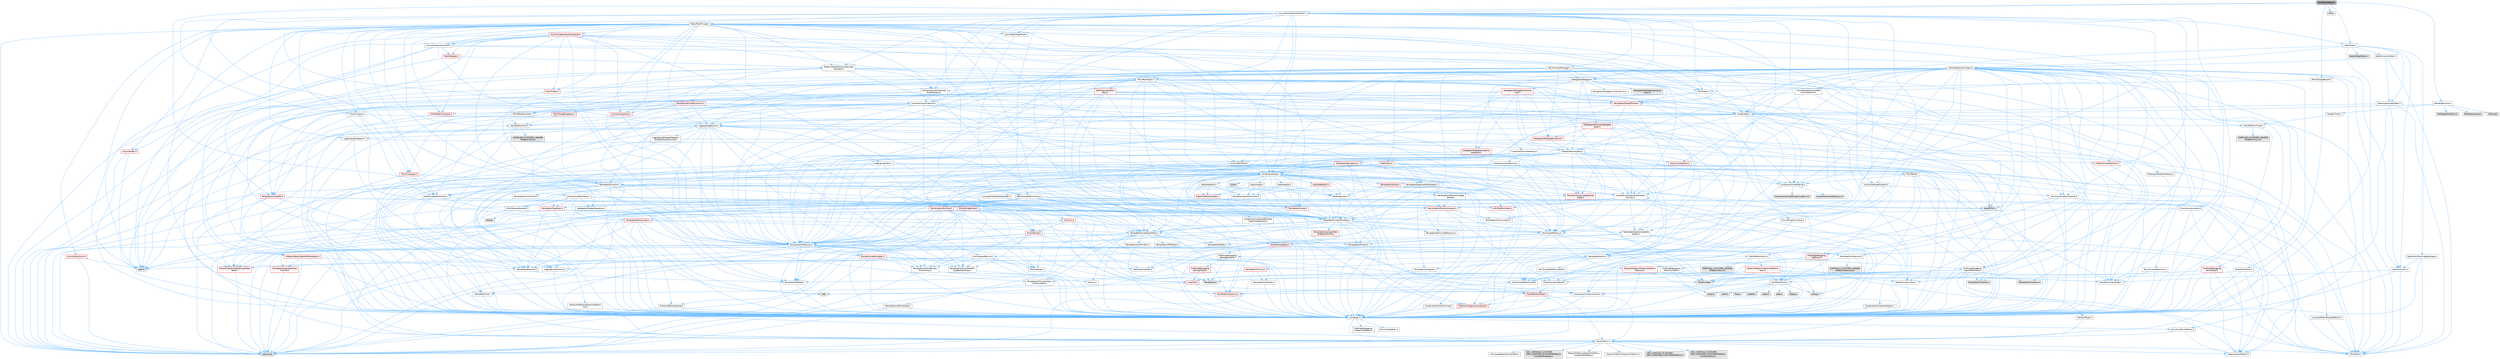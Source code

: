 digraph "RHIStaticStates.h"
{
 // INTERACTIVE_SVG=YES
 // LATEX_PDF_SIZE
  bgcolor="transparent";
  edge [fontname=Helvetica,fontsize=10,labelfontname=Helvetica,labelfontsize=10];
  node [fontname=Helvetica,fontsize=10,shape=box,height=0.2,width=0.4];
  Node1 [id="Node000001",label="RHIStaticStates.h",height=0.2,width=0.4,color="gray40", fillcolor="grey60", style="filled", fontcolor="black",tooltip=" "];
  Node1 -> Node2 [id="edge1_Node000001_Node000002",color="steelblue1",style="solid",tooltip=" "];
  Node2 [id="Node000002",label="Stats/Stats.h",height=0.2,width=0.4,color="grey40", fillcolor="white", style="filled",URL="$dc/d09/Stats_8h.html",tooltip=" "];
  Node2 -> Node3 [id="edge2_Node000002_Node000003",color="steelblue1",style="solid",tooltip=" "];
  Node3 [id="Node000003",label="CoreGlobals.h",height=0.2,width=0.4,color="grey40", fillcolor="white", style="filled",URL="$d5/d8c/CoreGlobals_8h.html",tooltip=" "];
  Node3 -> Node4 [id="edge3_Node000003_Node000004",color="steelblue1",style="solid",tooltip=" "];
  Node4 [id="Node000004",label="Containers/UnrealString.h",height=0.2,width=0.4,color="grey40", fillcolor="white", style="filled",URL="$d5/dba/UnrealString_8h.html",tooltip=" "];
  Node4 -> Node5 [id="edge4_Node000004_Node000005",color="steelblue1",style="solid",tooltip=" "];
  Node5 [id="Node000005",label="Containers/UnrealStringIncludes.h.inl",height=0.2,width=0.4,color="grey60", fillcolor="#E0E0E0", style="filled",tooltip=" "];
  Node4 -> Node6 [id="edge5_Node000004_Node000006",color="steelblue1",style="solid",tooltip=" "];
  Node6 [id="Node000006",label="Containers/UnrealString.h.inl",height=0.2,width=0.4,color="grey60", fillcolor="#E0E0E0", style="filled",tooltip=" "];
  Node4 -> Node7 [id="edge6_Node000004_Node000007",color="steelblue1",style="solid",tooltip=" "];
  Node7 [id="Node000007",label="Misc/StringFormatArg.h",height=0.2,width=0.4,color="grey40", fillcolor="white", style="filled",URL="$d2/d16/StringFormatArg_8h.html",tooltip=" "];
  Node7 -> Node8 [id="edge7_Node000007_Node000008",color="steelblue1",style="solid",tooltip=" "];
  Node8 [id="Node000008",label="Containers/ContainersFwd.h",height=0.2,width=0.4,color="grey40", fillcolor="white", style="filled",URL="$d4/d0a/ContainersFwd_8h.html",tooltip=" "];
  Node8 -> Node9 [id="edge8_Node000008_Node000009",color="steelblue1",style="solid",tooltip=" "];
  Node9 [id="Node000009",label="HAL/Platform.h",height=0.2,width=0.4,color="grey40", fillcolor="white", style="filled",URL="$d9/dd0/Platform_8h.html",tooltip=" "];
  Node9 -> Node10 [id="edge9_Node000009_Node000010",color="steelblue1",style="solid",tooltip=" "];
  Node10 [id="Node000010",label="Misc/Build.h",height=0.2,width=0.4,color="grey40", fillcolor="white", style="filled",URL="$d3/dbb/Build_8h.html",tooltip=" "];
  Node9 -> Node11 [id="edge10_Node000009_Node000011",color="steelblue1",style="solid",tooltip=" "];
  Node11 [id="Node000011",label="Misc/LargeWorldCoordinates.h",height=0.2,width=0.4,color="grey40", fillcolor="white", style="filled",URL="$d2/dcb/LargeWorldCoordinates_8h.html",tooltip=" "];
  Node9 -> Node12 [id="edge11_Node000009_Node000012",color="steelblue1",style="solid",tooltip=" "];
  Node12 [id="Node000012",label="type_traits",height=0.2,width=0.4,color="grey60", fillcolor="#E0E0E0", style="filled",tooltip=" "];
  Node9 -> Node13 [id="edge12_Node000009_Node000013",color="steelblue1",style="solid",tooltip=" "];
  Node13 [id="Node000013",label="PreprocessorHelpers.h",height=0.2,width=0.4,color="grey40", fillcolor="white", style="filled",URL="$db/ddb/PreprocessorHelpers_8h.html",tooltip=" "];
  Node9 -> Node14 [id="edge13_Node000009_Node000014",color="steelblue1",style="solid",tooltip=" "];
  Node14 [id="Node000014",label="UBT_COMPILED_PLATFORM\l/UBT_COMPILED_PLATFORMPlatform\lCompilerPreSetup.h",height=0.2,width=0.4,color="grey60", fillcolor="#E0E0E0", style="filled",tooltip=" "];
  Node9 -> Node15 [id="edge14_Node000009_Node000015",color="steelblue1",style="solid",tooltip=" "];
  Node15 [id="Node000015",label="GenericPlatform/GenericPlatform\lCompilerPreSetup.h",height=0.2,width=0.4,color="grey40", fillcolor="white", style="filled",URL="$d9/dc8/GenericPlatformCompilerPreSetup_8h.html",tooltip=" "];
  Node9 -> Node16 [id="edge15_Node000009_Node000016",color="steelblue1",style="solid",tooltip=" "];
  Node16 [id="Node000016",label="GenericPlatform/GenericPlatform.h",height=0.2,width=0.4,color="grey40", fillcolor="white", style="filled",URL="$d6/d84/GenericPlatform_8h.html",tooltip=" "];
  Node9 -> Node17 [id="edge16_Node000009_Node000017",color="steelblue1",style="solid",tooltip=" "];
  Node17 [id="Node000017",label="UBT_COMPILED_PLATFORM\l/UBT_COMPILED_PLATFORMPlatform.h",height=0.2,width=0.4,color="grey60", fillcolor="#E0E0E0", style="filled",tooltip=" "];
  Node9 -> Node18 [id="edge17_Node000009_Node000018",color="steelblue1",style="solid",tooltip=" "];
  Node18 [id="Node000018",label="UBT_COMPILED_PLATFORM\l/UBT_COMPILED_PLATFORMPlatform\lCompilerSetup.h",height=0.2,width=0.4,color="grey60", fillcolor="#E0E0E0", style="filled",tooltip=" "];
  Node8 -> Node19 [id="edge18_Node000008_Node000019",color="steelblue1",style="solid",tooltip=" "];
  Node19 [id="Node000019",label="CoreTypes.h",height=0.2,width=0.4,color="grey40", fillcolor="white", style="filled",URL="$dc/dec/CoreTypes_8h.html",tooltip=" "];
  Node19 -> Node9 [id="edge19_Node000019_Node000009",color="steelblue1",style="solid",tooltip=" "];
  Node19 -> Node20 [id="edge20_Node000019_Node000020",color="steelblue1",style="solid",tooltip=" "];
  Node20 [id="Node000020",label="ProfilingDebugging\l/UMemoryDefines.h",height=0.2,width=0.4,color="grey40", fillcolor="white", style="filled",URL="$d2/da2/UMemoryDefines_8h.html",tooltip=" "];
  Node19 -> Node21 [id="edge21_Node000019_Node000021",color="steelblue1",style="solid",tooltip=" "];
  Node21 [id="Node000021",label="Misc/CoreMiscDefines.h",height=0.2,width=0.4,color="grey40", fillcolor="white", style="filled",URL="$da/d38/CoreMiscDefines_8h.html",tooltip=" "];
  Node21 -> Node9 [id="edge22_Node000021_Node000009",color="steelblue1",style="solid",tooltip=" "];
  Node21 -> Node13 [id="edge23_Node000021_Node000013",color="steelblue1",style="solid",tooltip=" "];
  Node19 -> Node22 [id="edge24_Node000019_Node000022",color="steelblue1",style="solid",tooltip=" "];
  Node22 [id="Node000022",label="Misc/CoreDefines.h",height=0.2,width=0.4,color="grey40", fillcolor="white", style="filled",URL="$d3/dd2/CoreDefines_8h.html",tooltip=" "];
  Node8 -> Node23 [id="edge25_Node000008_Node000023",color="steelblue1",style="solid",tooltip=" "];
  Node23 [id="Node000023",label="Traits/IsContiguousContainer.h",height=0.2,width=0.4,color="red", fillcolor="#FFF0F0", style="filled",URL="$d5/d3c/IsContiguousContainer_8h.html",tooltip=" "];
  Node23 -> Node19 [id="edge26_Node000023_Node000019",color="steelblue1",style="solid",tooltip=" "];
  Node3 -> Node19 [id="edge27_Node000003_Node000019",color="steelblue1",style="solid",tooltip=" "];
  Node3 -> Node26 [id="edge28_Node000003_Node000026",color="steelblue1",style="solid",tooltip=" "];
  Node26 [id="Node000026",label="HAL/PlatformTLS.h",height=0.2,width=0.4,color="grey40", fillcolor="white", style="filled",URL="$d0/def/PlatformTLS_8h.html",tooltip=" "];
  Node26 -> Node19 [id="edge29_Node000026_Node000019",color="steelblue1",style="solid",tooltip=" "];
  Node26 -> Node27 [id="edge30_Node000026_Node000027",color="steelblue1",style="solid",tooltip=" "];
  Node27 [id="Node000027",label="GenericPlatform/GenericPlatform\lTLS.h",height=0.2,width=0.4,color="grey40", fillcolor="white", style="filled",URL="$d3/d3c/GenericPlatformTLS_8h.html",tooltip=" "];
  Node27 -> Node19 [id="edge31_Node000027_Node000019",color="steelblue1",style="solid",tooltip=" "];
  Node26 -> Node28 [id="edge32_Node000026_Node000028",color="steelblue1",style="solid",tooltip=" "];
  Node28 [id="Node000028",label="COMPILED_PLATFORM_HEADER\l(PlatformTLS.h)",height=0.2,width=0.4,color="grey60", fillcolor="#E0E0E0", style="filled",tooltip=" "];
  Node3 -> Node29 [id="edge33_Node000003_Node000029",color="steelblue1",style="solid",tooltip=" "];
  Node29 [id="Node000029",label="Logging/LogMacros.h",height=0.2,width=0.4,color="grey40", fillcolor="white", style="filled",URL="$d0/d16/LogMacros_8h.html",tooltip=" "];
  Node29 -> Node4 [id="edge34_Node000029_Node000004",color="steelblue1",style="solid",tooltip=" "];
  Node29 -> Node19 [id="edge35_Node000029_Node000019",color="steelblue1",style="solid",tooltip=" "];
  Node29 -> Node13 [id="edge36_Node000029_Node000013",color="steelblue1",style="solid",tooltip=" "];
  Node29 -> Node30 [id="edge37_Node000029_Node000030",color="steelblue1",style="solid",tooltip=" "];
  Node30 [id="Node000030",label="Logging/LogCategory.h",height=0.2,width=0.4,color="grey40", fillcolor="white", style="filled",URL="$d9/d36/LogCategory_8h.html",tooltip=" "];
  Node30 -> Node19 [id="edge38_Node000030_Node000019",color="steelblue1",style="solid",tooltip=" "];
  Node30 -> Node31 [id="edge39_Node000030_Node000031",color="steelblue1",style="solid",tooltip=" "];
  Node31 [id="Node000031",label="Logging/LogVerbosity.h",height=0.2,width=0.4,color="grey40", fillcolor="white", style="filled",URL="$d2/d8f/LogVerbosity_8h.html",tooltip=" "];
  Node31 -> Node19 [id="edge40_Node000031_Node000019",color="steelblue1",style="solid",tooltip=" "];
  Node30 -> Node32 [id="edge41_Node000030_Node000032",color="steelblue1",style="solid",tooltip=" "];
  Node32 [id="Node000032",label="UObject/NameTypes.h",height=0.2,width=0.4,color="grey40", fillcolor="white", style="filled",URL="$d6/d35/NameTypes_8h.html",tooltip=" "];
  Node32 -> Node19 [id="edge42_Node000032_Node000019",color="steelblue1",style="solid",tooltip=" "];
  Node32 -> Node33 [id="edge43_Node000032_Node000033",color="steelblue1",style="solid",tooltip=" "];
  Node33 [id="Node000033",label="Misc/AssertionMacros.h",height=0.2,width=0.4,color="grey40", fillcolor="white", style="filled",URL="$d0/dfa/AssertionMacros_8h.html",tooltip=" "];
  Node33 -> Node19 [id="edge44_Node000033_Node000019",color="steelblue1",style="solid",tooltip=" "];
  Node33 -> Node9 [id="edge45_Node000033_Node000009",color="steelblue1",style="solid",tooltip=" "];
  Node33 -> Node34 [id="edge46_Node000033_Node000034",color="steelblue1",style="solid",tooltip=" "];
  Node34 [id="Node000034",label="HAL/PlatformMisc.h",height=0.2,width=0.4,color="grey40", fillcolor="white", style="filled",URL="$d0/df5/PlatformMisc_8h.html",tooltip=" "];
  Node34 -> Node19 [id="edge47_Node000034_Node000019",color="steelblue1",style="solid",tooltip=" "];
  Node34 -> Node35 [id="edge48_Node000034_Node000035",color="steelblue1",style="solid",tooltip=" "];
  Node35 [id="Node000035",label="GenericPlatform/GenericPlatform\lMisc.h",height=0.2,width=0.4,color="red", fillcolor="#FFF0F0", style="filled",URL="$db/d9a/GenericPlatformMisc_8h.html",tooltip=" "];
  Node35 -> Node36 [id="edge49_Node000035_Node000036",color="steelblue1",style="solid",tooltip=" "];
  Node36 [id="Node000036",label="Containers/StringFwd.h",height=0.2,width=0.4,color="grey40", fillcolor="white", style="filled",URL="$df/d37/StringFwd_8h.html",tooltip=" "];
  Node36 -> Node19 [id="edge50_Node000036_Node000019",color="steelblue1",style="solid",tooltip=" "];
  Node36 -> Node37 [id="edge51_Node000036_Node000037",color="steelblue1",style="solid",tooltip=" "];
  Node37 [id="Node000037",label="Traits/ElementType.h",height=0.2,width=0.4,color="red", fillcolor="#FFF0F0", style="filled",URL="$d5/d4f/ElementType_8h.html",tooltip=" "];
  Node37 -> Node9 [id="edge52_Node000037_Node000009",color="steelblue1",style="solid",tooltip=" "];
  Node37 -> Node12 [id="edge53_Node000037_Node000012",color="steelblue1",style="solid",tooltip=" "];
  Node36 -> Node23 [id="edge54_Node000036_Node000023",color="steelblue1",style="solid",tooltip=" "];
  Node35 -> Node38 [id="edge55_Node000035_Node000038",color="steelblue1",style="solid",tooltip=" "];
  Node38 [id="Node000038",label="CoreFwd.h",height=0.2,width=0.4,color="red", fillcolor="#FFF0F0", style="filled",URL="$d1/d1e/CoreFwd_8h.html",tooltip=" "];
  Node38 -> Node19 [id="edge56_Node000038_Node000019",color="steelblue1",style="solid",tooltip=" "];
  Node38 -> Node8 [id="edge57_Node000038_Node000008",color="steelblue1",style="solid",tooltip=" "];
  Node38 -> Node39 [id="edge58_Node000038_Node000039",color="steelblue1",style="solid",tooltip=" "];
  Node39 [id="Node000039",label="Math/MathFwd.h",height=0.2,width=0.4,color="grey40", fillcolor="white", style="filled",URL="$d2/d10/MathFwd_8h.html",tooltip=" "];
  Node39 -> Node9 [id="edge59_Node000039_Node000009",color="steelblue1",style="solid",tooltip=" "];
  Node35 -> Node19 [id="edge60_Node000035_Node000019",color="steelblue1",style="solid",tooltip=" "];
  Node35 -> Node42 [id="edge61_Node000035_Node000042",color="steelblue1",style="solid",tooltip=" "];
  Node42 [id="Node000042",label="HAL/PlatformCrt.h",height=0.2,width=0.4,color="grey40", fillcolor="white", style="filled",URL="$d8/d75/PlatformCrt_8h.html",tooltip=" "];
  Node42 -> Node43 [id="edge62_Node000042_Node000043",color="steelblue1",style="solid",tooltip=" "];
  Node43 [id="Node000043",label="new",height=0.2,width=0.4,color="grey60", fillcolor="#E0E0E0", style="filled",tooltip=" "];
  Node42 -> Node44 [id="edge63_Node000042_Node000044",color="steelblue1",style="solid",tooltip=" "];
  Node44 [id="Node000044",label="wchar.h",height=0.2,width=0.4,color="grey60", fillcolor="#E0E0E0", style="filled",tooltip=" "];
  Node42 -> Node45 [id="edge64_Node000042_Node000045",color="steelblue1",style="solid",tooltip=" "];
  Node45 [id="Node000045",label="stddef.h",height=0.2,width=0.4,color="grey60", fillcolor="#E0E0E0", style="filled",tooltip=" "];
  Node42 -> Node46 [id="edge65_Node000042_Node000046",color="steelblue1",style="solid",tooltip=" "];
  Node46 [id="Node000046",label="stdlib.h",height=0.2,width=0.4,color="grey60", fillcolor="#E0E0E0", style="filled",tooltip=" "];
  Node42 -> Node47 [id="edge66_Node000042_Node000047",color="steelblue1",style="solid",tooltip=" "];
  Node47 [id="Node000047",label="stdio.h",height=0.2,width=0.4,color="grey60", fillcolor="#E0E0E0", style="filled",tooltip=" "];
  Node42 -> Node48 [id="edge67_Node000042_Node000048",color="steelblue1",style="solid",tooltip=" "];
  Node48 [id="Node000048",label="stdarg.h",height=0.2,width=0.4,color="grey60", fillcolor="#E0E0E0", style="filled",tooltip=" "];
  Node42 -> Node49 [id="edge68_Node000042_Node000049",color="steelblue1",style="solid",tooltip=" "];
  Node49 [id="Node000049",label="math.h",height=0.2,width=0.4,color="grey60", fillcolor="#E0E0E0", style="filled",tooltip=" "];
  Node42 -> Node50 [id="edge69_Node000042_Node000050",color="steelblue1",style="solid",tooltip=" "];
  Node50 [id="Node000050",label="float.h",height=0.2,width=0.4,color="grey60", fillcolor="#E0E0E0", style="filled",tooltip=" "];
  Node42 -> Node51 [id="edge70_Node000042_Node000051",color="steelblue1",style="solid",tooltip=" "];
  Node51 [id="Node000051",label="string.h",height=0.2,width=0.4,color="grey60", fillcolor="#E0E0E0", style="filled",tooltip=" "];
  Node35 -> Node52 [id="edge71_Node000035_Node000052",color="steelblue1",style="solid",tooltip=" "];
  Node52 [id="Node000052",label="Math/NumericLimits.h",height=0.2,width=0.4,color="grey40", fillcolor="white", style="filled",URL="$df/d1b/NumericLimits_8h.html",tooltip=" "];
  Node52 -> Node19 [id="edge72_Node000052_Node000019",color="steelblue1",style="solid",tooltip=" "];
  Node35 -> Node54 [id="edge73_Node000035_Node000054",color="steelblue1",style="solid",tooltip=" "];
  Node54 [id="Node000054",label="Misc/EnumClassFlags.h",height=0.2,width=0.4,color="grey40", fillcolor="white", style="filled",URL="$d8/de7/EnumClassFlags_8h.html",tooltip=" "];
  Node34 -> Node57 [id="edge74_Node000034_Node000057",color="steelblue1",style="solid",tooltip=" "];
  Node57 [id="Node000057",label="COMPILED_PLATFORM_HEADER\l(PlatformMisc.h)",height=0.2,width=0.4,color="grey60", fillcolor="#E0E0E0", style="filled",tooltip=" "];
  Node34 -> Node58 [id="edge75_Node000034_Node000058",color="steelblue1",style="solid",tooltip=" "];
  Node58 [id="Node000058",label="ProfilingDebugging\l/CpuProfilerTrace.h",height=0.2,width=0.4,color="grey40", fillcolor="white", style="filled",URL="$da/dcb/CpuProfilerTrace_8h.html",tooltip=" "];
  Node58 -> Node19 [id="edge76_Node000058_Node000019",color="steelblue1",style="solid",tooltip=" "];
  Node58 -> Node8 [id="edge77_Node000058_Node000008",color="steelblue1",style="solid",tooltip=" "];
  Node58 -> Node59 [id="edge78_Node000058_Node000059",color="steelblue1",style="solid",tooltip=" "];
  Node59 [id="Node000059",label="HAL/PlatformAtomics.h",height=0.2,width=0.4,color="red", fillcolor="#FFF0F0", style="filled",URL="$d3/d36/PlatformAtomics_8h.html",tooltip=" "];
  Node59 -> Node19 [id="edge79_Node000059_Node000019",color="steelblue1",style="solid",tooltip=" "];
  Node58 -> Node13 [id="edge80_Node000058_Node000013",color="steelblue1",style="solid",tooltip=" "];
  Node58 -> Node10 [id="edge81_Node000058_Node000010",color="steelblue1",style="solid",tooltip=" "];
  Node58 -> Node62 [id="edge82_Node000058_Node000062",color="steelblue1",style="solid",tooltip=" "];
  Node62 [id="Node000062",label="Trace/Config.h",height=0.2,width=0.4,color="grey60", fillcolor="#E0E0E0", style="filled",tooltip=" "];
  Node58 -> Node63 [id="edge83_Node000058_Node000063",color="steelblue1",style="solid",tooltip=" "];
  Node63 [id="Node000063",label="Trace/Detail/Channel.h",height=0.2,width=0.4,color="grey60", fillcolor="#E0E0E0", style="filled",tooltip=" "];
  Node58 -> Node64 [id="edge84_Node000058_Node000064",color="steelblue1",style="solid",tooltip=" "];
  Node64 [id="Node000064",label="Trace/Detail/Channel.inl",height=0.2,width=0.4,color="grey60", fillcolor="#E0E0E0", style="filled",tooltip=" "];
  Node58 -> Node65 [id="edge85_Node000058_Node000065",color="steelblue1",style="solid",tooltip=" "];
  Node65 [id="Node000065",label="Trace/Trace.h",height=0.2,width=0.4,color="grey60", fillcolor="#E0E0E0", style="filled",tooltip=" "];
  Node33 -> Node13 [id="edge86_Node000033_Node000013",color="steelblue1",style="solid",tooltip=" "];
  Node33 -> Node66 [id="edge87_Node000033_Node000066",color="steelblue1",style="solid",tooltip=" "];
  Node66 [id="Node000066",label="Templates/EnableIf.h",height=0.2,width=0.4,color="grey40", fillcolor="white", style="filled",URL="$d7/d60/EnableIf_8h.html",tooltip=" "];
  Node66 -> Node19 [id="edge88_Node000066_Node000019",color="steelblue1",style="solid",tooltip=" "];
  Node33 -> Node67 [id="edge89_Node000033_Node000067",color="steelblue1",style="solid",tooltip=" "];
  Node67 [id="Node000067",label="Templates/IsArrayOrRefOf\lTypeByPredicate.h",height=0.2,width=0.4,color="grey40", fillcolor="white", style="filled",URL="$d6/da1/IsArrayOrRefOfTypeByPredicate_8h.html",tooltip=" "];
  Node67 -> Node19 [id="edge90_Node000067_Node000019",color="steelblue1",style="solid",tooltip=" "];
  Node33 -> Node68 [id="edge91_Node000033_Node000068",color="steelblue1",style="solid",tooltip=" "];
  Node68 [id="Node000068",label="Templates/IsValidVariadic\lFunctionArg.h",height=0.2,width=0.4,color="grey40", fillcolor="white", style="filled",URL="$d0/dc8/IsValidVariadicFunctionArg_8h.html",tooltip=" "];
  Node68 -> Node19 [id="edge92_Node000068_Node000019",color="steelblue1",style="solid",tooltip=" "];
  Node68 -> Node69 [id="edge93_Node000068_Node000069",color="steelblue1",style="solid",tooltip=" "];
  Node69 [id="Node000069",label="IsEnum.h",height=0.2,width=0.4,color="grey40", fillcolor="white", style="filled",URL="$d4/de5/IsEnum_8h.html",tooltip=" "];
  Node68 -> Node12 [id="edge94_Node000068_Node000012",color="steelblue1",style="solid",tooltip=" "];
  Node33 -> Node70 [id="edge95_Node000033_Node000070",color="steelblue1",style="solid",tooltip=" "];
  Node70 [id="Node000070",label="Traits/IsCharEncodingCompatible\lWith.h",height=0.2,width=0.4,color="red", fillcolor="#FFF0F0", style="filled",URL="$df/dd1/IsCharEncodingCompatibleWith_8h.html",tooltip=" "];
  Node70 -> Node12 [id="edge96_Node000070_Node000012",color="steelblue1",style="solid",tooltip=" "];
  Node33 -> Node72 [id="edge97_Node000033_Node000072",color="steelblue1",style="solid",tooltip=" "];
  Node72 [id="Node000072",label="Misc/VarArgs.h",height=0.2,width=0.4,color="grey40", fillcolor="white", style="filled",URL="$d5/d6f/VarArgs_8h.html",tooltip=" "];
  Node72 -> Node19 [id="edge98_Node000072_Node000019",color="steelblue1",style="solid",tooltip=" "];
  Node33 -> Node73 [id="edge99_Node000033_Node000073",color="steelblue1",style="solid",tooltip=" "];
  Node73 [id="Node000073",label="String/FormatStringSan.h",height=0.2,width=0.4,color="red", fillcolor="#FFF0F0", style="filled",URL="$d3/d8b/FormatStringSan_8h.html",tooltip=" "];
  Node73 -> Node12 [id="edge100_Node000073_Node000012",color="steelblue1",style="solid",tooltip=" "];
  Node73 -> Node19 [id="edge101_Node000073_Node000019",color="steelblue1",style="solid",tooltip=" "];
  Node73 -> Node74 [id="edge102_Node000073_Node000074",color="steelblue1",style="solid",tooltip=" "];
  Node74 [id="Node000074",label="Templates/Requires.h",height=0.2,width=0.4,color="grey40", fillcolor="white", style="filled",URL="$dc/d96/Requires_8h.html",tooltip=" "];
  Node74 -> Node66 [id="edge103_Node000074_Node000066",color="steelblue1",style="solid",tooltip=" "];
  Node74 -> Node12 [id="edge104_Node000074_Node000012",color="steelblue1",style="solid",tooltip=" "];
  Node73 -> Node75 [id="edge105_Node000073_Node000075",color="steelblue1",style="solid",tooltip=" "];
  Node75 [id="Node000075",label="Templates/Identity.h",height=0.2,width=0.4,color="grey40", fillcolor="white", style="filled",URL="$d0/dd5/Identity_8h.html",tooltip=" "];
  Node73 -> Node68 [id="edge106_Node000073_Node000068",color="steelblue1",style="solid",tooltip=" "];
  Node73 -> Node8 [id="edge107_Node000073_Node000008",color="steelblue1",style="solid",tooltip=" "];
  Node33 -> Node79 [id="edge108_Node000033_Node000079",color="steelblue1",style="solid",tooltip=" "];
  Node79 [id="Node000079",label="atomic",height=0.2,width=0.4,color="grey60", fillcolor="#E0E0E0", style="filled",tooltip=" "];
  Node32 -> Node80 [id="edge109_Node000032_Node000080",color="steelblue1",style="solid",tooltip=" "];
  Node80 [id="Node000080",label="HAL/UnrealMemory.h",height=0.2,width=0.4,color="grey40", fillcolor="white", style="filled",URL="$d9/d96/UnrealMemory_8h.html",tooltip=" "];
  Node80 -> Node19 [id="edge110_Node000080_Node000019",color="steelblue1",style="solid",tooltip=" "];
  Node80 -> Node81 [id="edge111_Node000080_Node000081",color="steelblue1",style="solid",tooltip=" "];
  Node81 [id="Node000081",label="GenericPlatform/GenericPlatform\lMemory.h",height=0.2,width=0.4,color="red", fillcolor="#FFF0F0", style="filled",URL="$dd/d22/GenericPlatformMemory_8h.html",tooltip=" "];
  Node81 -> Node38 [id="edge112_Node000081_Node000038",color="steelblue1",style="solid",tooltip=" "];
  Node81 -> Node19 [id="edge113_Node000081_Node000019",color="steelblue1",style="solid",tooltip=" "];
  Node81 -> Node51 [id="edge114_Node000081_Node000051",color="steelblue1",style="solid",tooltip=" "];
  Node81 -> Node44 [id="edge115_Node000081_Node000044",color="steelblue1",style="solid",tooltip=" "];
  Node80 -> Node84 [id="edge116_Node000080_Node000084",color="steelblue1",style="solid",tooltip=" "];
  Node84 [id="Node000084",label="HAL/MemoryBase.h",height=0.2,width=0.4,color="red", fillcolor="#FFF0F0", style="filled",URL="$d6/d9f/MemoryBase_8h.html",tooltip=" "];
  Node84 -> Node19 [id="edge117_Node000084_Node000019",color="steelblue1",style="solid",tooltip=" "];
  Node84 -> Node59 [id="edge118_Node000084_Node000059",color="steelblue1",style="solid",tooltip=" "];
  Node84 -> Node42 [id="edge119_Node000084_Node000042",color="steelblue1",style="solid",tooltip=" "];
  Node84 -> Node86 [id="edge120_Node000084_Node000086",color="steelblue1",style="solid",tooltip=" "];
  Node86 [id="Node000086",label="Misc/OutputDevice.h",height=0.2,width=0.4,color="grey40", fillcolor="white", style="filled",URL="$d7/d32/OutputDevice_8h.html",tooltip=" "];
  Node86 -> Node38 [id="edge121_Node000086_Node000038",color="steelblue1",style="solid",tooltip=" "];
  Node86 -> Node19 [id="edge122_Node000086_Node000019",color="steelblue1",style="solid",tooltip=" "];
  Node86 -> Node31 [id="edge123_Node000086_Node000031",color="steelblue1",style="solid",tooltip=" "];
  Node86 -> Node72 [id="edge124_Node000086_Node000072",color="steelblue1",style="solid",tooltip=" "];
  Node86 -> Node67 [id="edge125_Node000086_Node000067",color="steelblue1",style="solid",tooltip=" "];
  Node86 -> Node68 [id="edge126_Node000086_Node000068",color="steelblue1",style="solid",tooltip=" "];
  Node86 -> Node70 [id="edge127_Node000086_Node000070",color="steelblue1",style="solid",tooltip=" "];
  Node84 -> Node87 [id="edge128_Node000084_Node000087",color="steelblue1",style="solid",tooltip=" "];
  Node87 [id="Node000087",label="Templates/Atomic.h",height=0.2,width=0.4,color="grey40", fillcolor="white", style="filled",URL="$d3/d91/Atomic_8h.html",tooltip=" "];
  Node87 -> Node88 [id="edge129_Node000087_Node000088",color="steelblue1",style="solid",tooltip=" "];
  Node88 [id="Node000088",label="HAL/ThreadSafeCounter.h",height=0.2,width=0.4,color="grey40", fillcolor="white", style="filled",URL="$dc/dc9/ThreadSafeCounter_8h.html",tooltip=" "];
  Node88 -> Node19 [id="edge130_Node000088_Node000019",color="steelblue1",style="solid",tooltip=" "];
  Node88 -> Node59 [id="edge131_Node000088_Node000059",color="steelblue1",style="solid",tooltip=" "];
  Node87 -> Node89 [id="edge132_Node000087_Node000089",color="steelblue1",style="solid",tooltip=" "];
  Node89 [id="Node000089",label="HAL/ThreadSafeCounter64.h",height=0.2,width=0.4,color="grey40", fillcolor="white", style="filled",URL="$d0/d12/ThreadSafeCounter64_8h.html",tooltip=" "];
  Node89 -> Node19 [id="edge133_Node000089_Node000019",color="steelblue1",style="solid",tooltip=" "];
  Node89 -> Node88 [id="edge134_Node000089_Node000088",color="steelblue1",style="solid",tooltip=" "];
  Node87 -> Node90 [id="edge135_Node000087_Node000090",color="steelblue1",style="solid",tooltip=" "];
  Node90 [id="Node000090",label="Templates/IsIntegral.h",height=0.2,width=0.4,color="grey40", fillcolor="white", style="filled",URL="$da/d64/IsIntegral_8h.html",tooltip=" "];
  Node90 -> Node19 [id="edge136_Node000090_Node000019",color="steelblue1",style="solid",tooltip=" "];
  Node87 -> Node91 [id="edge137_Node000087_Node000091",color="steelblue1",style="solid",tooltip=" "];
  Node91 [id="Node000091",label="Templates/IsTrivial.h",height=0.2,width=0.4,color="red", fillcolor="#FFF0F0", style="filled",URL="$da/d4c/IsTrivial_8h.html",tooltip=" "];
  Node91 -> Node92 [id="edge138_Node000091_Node000092",color="steelblue1",style="solid",tooltip=" "];
  Node92 [id="Node000092",label="Templates/AndOrNot.h",height=0.2,width=0.4,color="grey40", fillcolor="white", style="filled",URL="$db/d0a/AndOrNot_8h.html",tooltip=" "];
  Node92 -> Node19 [id="edge139_Node000092_Node000019",color="steelblue1",style="solid",tooltip=" "];
  Node91 -> Node93 [id="edge140_Node000091_Node000093",color="steelblue1",style="solid",tooltip=" "];
  Node93 [id="Node000093",label="Templates/IsTriviallyCopy\lConstructible.h",height=0.2,width=0.4,color="grey40", fillcolor="white", style="filled",URL="$d3/d78/IsTriviallyCopyConstructible_8h.html",tooltip=" "];
  Node93 -> Node19 [id="edge141_Node000093_Node000019",color="steelblue1",style="solid",tooltip=" "];
  Node93 -> Node12 [id="edge142_Node000093_Node000012",color="steelblue1",style="solid",tooltip=" "];
  Node91 -> Node12 [id="edge143_Node000091_Node000012",color="steelblue1",style="solid",tooltip=" "];
  Node87 -> Node95 [id="edge144_Node000087_Node000095",color="steelblue1",style="solid",tooltip=" "];
  Node95 [id="Node000095",label="Traits/IntType.h",height=0.2,width=0.4,color="grey40", fillcolor="white", style="filled",URL="$d7/deb/IntType_8h.html",tooltip=" "];
  Node95 -> Node9 [id="edge145_Node000095_Node000009",color="steelblue1",style="solid",tooltip=" "];
  Node87 -> Node79 [id="edge146_Node000087_Node000079",color="steelblue1",style="solid",tooltip=" "];
  Node80 -> Node96 [id="edge147_Node000080_Node000096",color="steelblue1",style="solid",tooltip=" "];
  Node96 [id="Node000096",label="HAL/PlatformMemory.h",height=0.2,width=0.4,color="grey40", fillcolor="white", style="filled",URL="$de/d68/PlatformMemory_8h.html",tooltip=" "];
  Node96 -> Node19 [id="edge148_Node000096_Node000019",color="steelblue1",style="solid",tooltip=" "];
  Node96 -> Node81 [id="edge149_Node000096_Node000081",color="steelblue1",style="solid",tooltip=" "];
  Node96 -> Node97 [id="edge150_Node000096_Node000097",color="steelblue1",style="solid",tooltip=" "];
  Node97 [id="Node000097",label="COMPILED_PLATFORM_HEADER\l(PlatformMemory.h)",height=0.2,width=0.4,color="grey60", fillcolor="#E0E0E0", style="filled",tooltip=" "];
  Node80 -> Node98 [id="edge151_Node000080_Node000098",color="steelblue1",style="solid",tooltip=" "];
  Node98 [id="Node000098",label="ProfilingDebugging\l/MemoryTrace.h",height=0.2,width=0.4,color="grey40", fillcolor="white", style="filled",URL="$da/dd7/MemoryTrace_8h.html",tooltip=" "];
  Node98 -> Node9 [id="edge152_Node000098_Node000009",color="steelblue1",style="solid",tooltip=" "];
  Node98 -> Node54 [id="edge153_Node000098_Node000054",color="steelblue1",style="solid",tooltip=" "];
  Node98 -> Node62 [id="edge154_Node000098_Node000062",color="steelblue1",style="solid",tooltip=" "];
  Node98 -> Node65 [id="edge155_Node000098_Node000065",color="steelblue1",style="solid",tooltip=" "];
  Node80 -> Node99 [id="edge156_Node000080_Node000099",color="steelblue1",style="solid",tooltip=" "];
  Node99 [id="Node000099",label="Templates/IsPointer.h",height=0.2,width=0.4,color="grey40", fillcolor="white", style="filled",URL="$d7/d05/IsPointer_8h.html",tooltip=" "];
  Node99 -> Node19 [id="edge157_Node000099_Node000019",color="steelblue1",style="solid",tooltip=" "];
  Node32 -> Node100 [id="edge158_Node000032_Node000100",color="steelblue1",style="solid",tooltip=" "];
  Node100 [id="Node000100",label="Templates/UnrealTypeTraits.h",height=0.2,width=0.4,color="grey40", fillcolor="white", style="filled",URL="$d2/d2d/UnrealTypeTraits_8h.html",tooltip=" "];
  Node100 -> Node19 [id="edge159_Node000100_Node000019",color="steelblue1",style="solid",tooltip=" "];
  Node100 -> Node99 [id="edge160_Node000100_Node000099",color="steelblue1",style="solid",tooltip=" "];
  Node100 -> Node33 [id="edge161_Node000100_Node000033",color="steelblue1",style="solid",tooltip=" "];
  Node100 -> Node92 [id="edge162_Node000100_Node000092",color="steelblue1",style="solid",tooltip=" "];
  Node100 -> Node66 [id="edge163_Node000100_Node000066",color="steelblue1",style="solid",tooltip=" "];
  Node100 -> Node101 [id="edge164_Node000100_Node000101",color="steelblue1",style="solid",tooltip=" "];
  Node101 [id="Node000101",label="Templates/IsArithmetic.h",height=0.2,width=0.4,color="grey40", fillcolor="white", style="filled",URL="$d2/d5d/IsArithmetic_8h.html",tooltip=" "];
  Node101 -> Node19 [id="edge165_Node000101_Node000019",color="steelblue1",style="solid",tooltip=" "];
  Node100 -> Node69 [id="edge166_Node000100_Node000069",color="steelblue1",style="solid",tooltip=" "];
  Node100 -> Node102 [id="edge167_Node000100_Node000102",color="steelblue1",style="solid",tooltip=" "];
  Node102 [id="Node000102",label="Templates/Models.h",height=0.2,width=0.4,color="grey40", fillcolor="white", style="filled",URL="$d3/d0c/Models_8h.html",tooltip=" "];
  Node102 -> Node75 [id="edge168_Node000102_Node000075",color="steelblue1",style="solid",tooltip=" "];
  Node100 -> Node103 [id="edge169_Node000100_Node000103",color="steelblue1",style="solid",tooltip=" "];
  Node103 [id="Node000103",label="Templates/IsPODType.h",height=0.2,width=0.4,color="grey40", fillcolor="white", style="filled",URL="$d7/db1/IsPODType_8h.html",tooltip=" "];
  Node103 -> Node19 [id="edge170_Node000103_Node000019",color="steelblue1",style="solid",tooltip=" "];
  Node100 -> Node104 [id="edge171_Node000100_Node000104",color="steelblue1",style="solid",tooltip=" "];
  Node104 [id="Node000104",label="Templates/IsUECoreType.h",height=0.2,width=0.4,color="grey40", fillcolor="white", style="filled",URL="$d1/db8/IsUECoreType_8h.html",tooltip=" "];
  Node104 -> Node19 [id="edge172_Node000104_Node000019",color="steelblue1",style="solid",tooltip=" "];
  Node104 -> Node12 [id="edge173_Node000104_Node000012",color="steelblue1",style="solid",tooltip=" "];
  Node100 -> Node93 [id="edge174_Node000100_Node000093",color="steelblue1",style="solid",tooltip=" "];
  Node32 -> Node105 [id="edge175_Node000032_Node000105",color="steelblue1",style="solid",tooltip=" "];
  Node105 [id="Node000105",label="Templates/UnrealTemplate.h",height=0.2,width=0.4,color="grey40", fillcolor="white", style="filled",URL="$d4/d24/UnrealTemplate_8h.html",tooltip=" "];
  Node105 -> Node19 [id="edge176_Node000105_Node000019",color="steelblue1",style="solid",tooltip=" "];
  Node105 -> Node99 [id="edge177_Node000105_Node000099",color="steelblue1",style="solid",tooltip=" "];
  Node105 -> Node80 [id="edge178_Node000105_Node000080",color="steelblue1",style="solid",tooltip=" "];
  Node105 -> Node106 [id="edge179_Node000105_Node000106",color="steelblue1",style="solid",tooltip=" "];
  Node106 [id="Node000106",label="Templates/CopyQualifiers\lAndRefsFromTo.h",height=0.2,width=0.4,color="red", fillcolor="#FFF0F0", style="filled",URL="$d3/db3/CopyQualifiersAndRefsFromTo_8h.html",tooltip=" "];
  Node105 -> Node100 [id="edge180_Node000105_Node000100",color="steelblue1",style="solid",tooltip=" "];
  Node105 -> Node108 [id="edge181_Node000105_Node000108",color="steelblue1",style="solid",tooltip=" "];
  Node108 [id="Node000108",label="Templates/RemoveReference.h",height=0.2,width=0.4,color="grey40", fillcolor="white", style="filled",URL="$da/dbe/RemoveReference_8h.html",tooltip=" "];
  Node108 -> Node19 [id="edge182_Node000108_Node000019",color="steelblue1",style="solid",tooltip=" "];
  Node105 -> Node74 [id="edge183_Node000105_Node000074",color="steelblue1",style="solid",tooltip=" "];
  Node105 -> Node109 [id="edge184_Node000105_Node000109",color="steelblue1",style="solid",tooltip=" "];
  Node109 [id="Node000109",label="Templates/TypeCompatible\lBytes.h",height=0.2,width=0.4,color="grey40", fillcolor="white", style="filled",URL="$df/d0a/TypeCompatibleBytes_8h.html",tooltip=" "];
  Node109 -> Node19 [id="edge185_Node000109_Node000019",color="steelblue1",style="solid",tooltip=" "];
  Node109 -> Node51 [id="edge186_Node000109_Node000051",color="steelblue1",style="solid",tooltip=" "];
  Node109 -> Node43 [id="edge187_Node000109_Node000043",color="steelblue1",style="solid",tooltip=" "];
  Node109 -> Node12 [id="edge188_Node000109_Node000012",color="steelblue1",style="solid",tooltip=" "];
  Node105 -> Node75 [id="edge189_Node000105_Node000075",color="steelblue1",style="solid",tooltip=" "];
  Node105 -> Node23 [id="edge190_Node000105_Node000023",color="steelblue1",style="solid",tooltip=" "];
  Node105 -> Node110 [id="edge191_Node000105_Node000110",color="steelblue1",style="solid",tooltip=" "];
  Node110 [id="Node000110",label="Traits/UseBitwiseSwap.h",height=0.2,width=0.4,color="grey40", fillcolor="white", style="filled",URL="$db/df3/UseBitwiseSwap_8h.html",tooltip=" "];
  Node110 -> Node19 [id="edge192_Node000110_Node000019",color="steelblue1",style="solid",tooltip=" "];
  Node110 -> Node12 [id="edge193_Node000110_Node000012",color="steelblue1",style="solid",tooltip=" "];
  Node105 -> Node12 [id="edge194_Node000105_Node000012",color="steelblue1",style="solid",tooltip=" "];
  Node32 -> Node4 [id="edge195_Node000032_Node000004",color="steelblue1",style="solid",tooltip=" "];
  Node32 -> Node111 [id="edge196_Node000032_Node000111",color="steelblue1",style="solid",tooltip=" "];
  Node111 [id="Node000111",label="HAL/CriticalSection.h",height=0.2,width=0.4,color="red", fillcolor="#FFF0F0", style="filled",URL="$d6/d90/CriticalSection_8h.html",tooltip=" "];
  Node32 -> Node114 [id="edge197_Node000032_Node000114",color="steelblue1",style="solid",tooltip=" "];
  Node114 [id="Node000114",label="Containers/StringConv.h",height=0.2,width=0.4,color="red", fillcolor="#FFF0F0", style="filled",URL="$d3/ddf/StringConv_8h.html",tooltip=" "];
  Node114 -> Node19 [id="edge198_Node000114_Node000019",color="steelblue1",style="solid",tooltip=" "];
  Node114 -> Node33 [id="edge199_Node000114_Node000033",color="steelblue1",style="solid",tooltip=" "];
  Node114 -> Node115 [id="edge200_Node000114_Node000115",color="steelblue1",style="solid",tooltip=" "];
  Node115 [id="Node000115",label="Containers/ContainerAllocation\lPolicies.h",height=0.2,width=0.4,color="grey40", fillcolor="white", style="filled",URL="$d7/dff/ContainerAllocationPolicies_8h.html",tooltip=" "];
  Node115 -> Node19 [id="edge201_Node000115_Node000019",color="steelblue1",style="solid",tooltip=" "];
  Node115 -> Node116 [id="edge202_Node000115_Node000116",color="steelblue1",style="solid",tooltip=" "];
  Node116 [id="Node000116",label="Containers/ContainerHelpers.h",height=0.2,width=0.4,color="grey40", fillcolor="white", style="filled",URL="$d7/d33/ContainerHelpers_8h.html",tooltip=" "];
  Node116 -> Node19 [id="edge203_Node000116_Node000019",color="steelblue1",style="solid",tooltip=" "];
  Node115 -> Node115 [id="edge204_Node000115_Node000115",color="steelblue1",style="solid",tooltip=" "];
  Node115 -> Node117 [id="edge205_Node000115_Node000117",color="steelblue1",style="solid",tooltip=" "];
  Node117 [id="Node000117",label="HAL/PlatformMath.h",height=0.2,width=0.4,color="red", fillcolor="#FFF0F0", style="filled",URL="$dc/d53/PlatformMath_8h.html",tooltip=" "];
  Node117 -> Node19 [id="edge206_Node000117_Node000019",color="steelblue1",style="solid",tooltip=" "];
  Node115 -> Node80 [id="edge207_Node000115_Node000080",color="steelblue1",style="solid",tooltip=" "];
  Node115 -> Node52 [id="edge208_Node000115_Node000052",color="steelblue1",style="solid",tooltip=" "];
  Node115 -> Node33 [id="edge209_Node000115_Node000033",color="steelblue1",style="solid",tooltip=" "];
  Node115 -> Node125 [id="edge210_Node000115_Node000125",color="steelblue1",style="solid",tooltip=" "];
  Node125 [id="Node000125",label="Templates/IsPolymorphic.h",height=0.2,width=0.4,color="grey40", fillcolor="white", style="filled",URL="$dc/d20/IsPolymorphic_8h.html",tooltip=" "];
  Node115 -> Node126 [id="edge211_Node000115_Node000126",color="steelblue1",style="solid",tooltip=" "];
  Node126 [id="Node000126",label="Templates/MemoryOps.h",height=0.2,width=0.4,color="red", fillcolor="#FFF0F0", style="filled",URL="$db/dea/MemoryOps_8h.html",tooltip=" "];
  Node126 -> Node19 [id="edge212_Node000126_Node000019",color="steelblue1",style="solid",tooltip=" "];
  Node126 -> Node80 [id="edge213_Node000126_Node000080",color="steelblue1",style="solid",tooltip=" "];
  Node126 -> Node93 [id="edge214_Node000126_Node000093",color="steelblue1",style="solid",tooltip=" "];
  Node126 -> Node74 [id="edge215_Node000126_Node000074",color="steelblue1",style="solid",tooltip=" "];
  Node126 -> Node100 [id="edge216_Node000126_Node000100",color="steelblue1",style="solid",tooltip=" "];
  Node126 -> Node110 [id="edge217_Node000126_Node000110",color="steelblue1",style="solid",tooltip=" "];
  Node126 -> Node43 [id="edge218_Node000126_Node000043",color="steelblue1",style="solid",tooltip=" "];
  Node126 -> Node12 [id="edge219_Node000126_Node000012",color="steelblue1",style="solid",tooltip=" "];
  Node115 -> Node109 [id="edge220_Node000115_Node000109",color="steelblue1",style="solid",tooltip=" "];
  Node115 -> Node12 [id="edge221_Node000115_Node000012",color="steelblue1",style="solid",tooltip=" "];
  Node114 -> Node127 [id="edge222_Node000114_Node000127",color="steelblue1",style="solid",tooltip=" "];
  Node127 [id="Node000127",label="Containers/Array.h",height=0.2,width=0.4,color="grey40", fillcolor="white", style="filled",URL="$df/dd0/Array_8h.html",tooltip=" "];
  Node127 -> Node19 [id="edge223_Node000127_Node000019",color="steelblue1",style="solid",tooltip=" "];
  Node127 -> Node33 [id="edge224_Node000127_Node000033",color="steelblue1",style="solid",tooltip=" "];
  Node127 -> Node128 [id="edge225_Node000127_Node000128",color="steelblue1",style="solid",tooltip=" "];
  Node128 [id="Node000128",label="Misc/IntrusiveUnsetOptional\lState.h",height=0.2,width=0.4,color="red", fillcolor="#FFF0F0", style="filled",URL="$d2/d0a/IntrusiveUnsetOptionalState_8h.html",tooltip=" "];
  Node127 -> Node130 [id="edge226_Node000127_Node000130",color="steelblue1",style="solid",tooltip=" "];
  Node130 [id="Node000130",label="Misc/ReverseIterate.h",height=0.2,width=0.4,color="grey40", fillcolor="white", style="filled",URL="$db/de3/ReverseIterate_8h.html",tooltip=" "];
  Node130 -> Node9 [id="edge227_Node000130_Node000009",color="steelblue1",style="solid",tooltip=" "];
  Node130 -> Node131 [id="edge228_Node000130_Node000131",color="steelblue1",style="solid",tooltip=" "];
  Node131 [id="Node000131",label="iterator",height=0.2,width=0.4,color="grey60", fillcolor="#E0E0E0", style="filled",tooltip=" "];
  Node127 -> Node80 [id="edge229_Node000127_Node000080",color="steelblue1",style="solid",tooltip=" "];
  Node127 -> Node100 [id="edge230_Node000127_Node000100",color="steelblue1",style="solid",tooltip=" "];
  Node127 -> Node105 [id="edge231_Node000127_Node000105",color="steelblue1",style="solid",tooltip=" "];
  Node127 -> Node132 [id="edge232_Node000127_Node000132",color="steelblue1",style="solid",tooltip=" "];
  Node132 [id="Node000132",label="Containers/AllowShrinking.h",height=0.2,width=0.4,color="grey40", fillcolor="white", style="filled",URL="$d7/d1a/AllowShrinking_8h.html",tooltip=" "];
  Node132 -> Node19 [id="edge233_Node000132_Node000019",color="steelblue1",style="solid",tooltip=" "];
  Node127 -> Node115 [id="edge234_Node000127_Node000115",color="steelblue1",style="solid",tooltip=" "];
  Node127 -> Node133 [id="edge235_Node000127_Node000133",color="steelblue1",style="solid",tooltip=" "];
  Node133 [id="Node000133",label="Containers/ContainerElement\lTypeCompatibility.h",height=0.2,width=0.4,color="grey40", fillcolor="white", style="filled",URL="$df/ddf/ContainerElementTypeCompatibility_8h.html",tooltip=" "];
  Node133 -> Node19 [id="edge236_Node000133_Node000019",color="steelblue1",style="solid",tooltip=" "];
  Node133 -> Node100 [id="edge237_Node000133_Node000100",color="steelblue1",style="solid",tooltip=" "];
  Node127 -> Node134 [id="edge238_Node000127_Node000134",color="steelblue1",style="solid",tooltip=" "];
  Node134 [id="Node000134",label="Serialization/Archive.h",height=0.2,width=0.4,color="red", fillcolor="#FFF0F0", style="filled",URL="$d7/d3b/Archive_8h.html",tooltip=" "];
  Node134 -> Node38 [id="edge239_Node000134_Node000038",color="steelblue1",style="solid",tooltip=" "];
  Node134 -> Node19 [id="edge240_Node000134_Node000019",color="steelblue1",style="solid",tooltip=" "];
  Node134 -> Node39 [id="edge241_Node000134_Node000039",color="steelblue1",style="solid",tooltip=" "];
  Node134 -> Node33 [id="edge242_Node000134_Node000033",color="steelblue1",style="solid",tooltip=" "];
  Node134 -> Node10 [id="edge243_Node000134_Node000010",color="steelblue1",style="solid",tooltip=" "];
  Node134 -> Node72 [id="edge244_Node000134_Node000072",color="steelblue1",style="solid",tooltip=" "];
  Node134 -> Node66 [id="edge245_Node000134_Node000066",color="steelblue1",style="solid",tooltip=" "];
  Node134 -> Node67 [id="edge246_Node000134_Node000067",color="steelblue1",style="solid",tooltip=" "];
  Node134 -> Node68 [id="edge247_Node000134_Node000068",color="steelblue1",style="solid",tooltip=" "];
  Node134 -> Node105 [id="edge248_Node000134_Node000105",color="steelblue1",style="solid",tooltip=" "];
  Node134 -> Node70 [id="edge249_Node000134_Node000070",color="steelblue1",style="solid",tooltip=" "];
  Node127 -> Node144 [id="edge250_Node000127_Node000144",color="steelblue1",style="solid",tooltip=" "];
  Node144 [id="Node000144",label="Serialization/MemoryImage\lWriter.h",height=0.2,width=0.4,color="grey40", fillcolor="white", style="filled",URL="$d0/d08/MemoryImageWriter_8h.html",tooltip=" "];
  Node144 -> Node19 [id="edge251_Node000144_Node000019",color="steelblue1",style="solid",tooltip=" "];
  Node144 -> Node145 [id="edge252_Node000144_Node000145",color="steelblue1",style="solid",tooltip=" "];
  Node145 [id="Node000145",label="Serialization/MemoryLayout.h",height=0.2,width=0.4,color="red", fillcolor="#FFF0F0", style="filled",URL="$d7/d66/MemoryLayout_8h.html",tooltip=" "];
  Node145 -> Node36 [id="edge253_Node000145_Node000036",color="steelblue1",style="solid",tooltip=" "];
  Node145 -> Node80 [id="edge254_Node000145_Node000080",color="steelblue1",style="solid",tooltip=" "];
  Node145 -> Node66 [id="edge255_Node000145_Node000066",color="steelblue1",style="solid",tooltip=" "];
  Node145 -> Node125 [id="edge256_Node000145_Node000125",color="steelblue1",style="solid",tooltip=" "];
  Node145 -> Node102 [id="edge257_Node000145_Node000102",color="steelblue1",style="solid",tooltip=" "];
  Node145 -> Node105 [id="edge258_Node000145_Node000105",color="steelblue1",style="solid",tooltip=" "];
  Node127 -> Node158 [id="edge259_Node000127_Node000158",color="steelblue1",style="solid",tooltip=" "];
  Node158 [id="Node000158",label="Algo/Heapify.h",height=0.2,width=0.4,color="grey40", fillcolor="white", style="filled",URL="$d0/d2a/Heapify_8h.html",tooltip=" "];
  Node158 -> Node159 [id="edge260_Node000158_Node000159",color="steelblue1",style="solid",tooltip=" "];
  Node159 [id="Node000159",label="Algo/Impl/BinaryHeap.h",height=0.2,width=0.4,color="red", fillcolor="#FFF0F0", style="filled",URL="$d7/da3/Algo_2Impl_2BinaryHeap_8h.html",tooltip=" "];
  Node159 -> Node160 [id="edge261_Node000159_Node000160",color="steelblue1",style="solid",tooltip=" "];
  Node160 [id="Node000160",label="Templates/Invoke.h",height=0.2,width=0.4,color="red", fillcolor="#FFF0F0", style="filled",URL="$d7/deb/Invoke_8h.html",tooltip=" "];
  Node160 -> Node19 [id="edge262_Node000160_Node000019",color="steelblue1",style="solid",tooltip=" "];
  Node160 -> Node105 [id="edge263_Node000160_Node000105",color="steelblue1",style="solid",tooltip=" "];
  Node160 -> Node12 [id="edge264_Node000160_Node000012",color="steelblue1",style="solid",tooltip=" "];
  Node159 -> Node12 [id="edge265_Node000159_Node000012",color="steelblue1",style="solid",tooltip=" "];
  Node158 -> Node164 [id="edge266_Node000158_Node000164",color="steelblue1",style="solid",tooltip=" "];
  Node164 [id="Node000164",label="Templates/IdentityFunctor.h",height=0.2,width=0.4,color="grey40", fillcolor="white", style="filled",URL="$d7/d2e/IdentityFunctor_8h.html",tooltip=" "];
  Node164 -> Node9 [id="edge267_Node000164_Node000009",color="steelblue1",style="solid",tooltip=" "];
  Node158 -> Node160 [id="edge268_Node000158_Node000160",color="steelblue1",style="solid",tooltip=" "];
  Node158 -> Node165 [id="edge269_Node000158_Node000165",color="steelblue1",style="solid",tooltip=" "];
  Node165 [id="Node000165",label="Templates/Less.h",height=0.2,width=0.4,color="grey40", fillcolor="white", style="filled",URL="$de/dc8/Less_8h.html",tooltip=" "];
  Node165 -> Node19 [id="edge270_Node000165_Node000019",color="steelblue1",style="solid",tooltip=" "];
  Node165 -> Node105 [id="edge271_Node000165_Node000105",color="steelblue1",style="solid",tooltip=" "];
  Node158 -> Node105 [id="edge272_Node000158_Node000105",color="steelblue1",style="solid",tooltip=" "];
  Node127 -> Node166 [id="edge273_Node000127_Node000166",color="steelblue1",style="solid",tooltip=" "];
  Node166 [id="Node000166",label="Algo/HeapSort.h",height=0.2,width=0.4,color="grey40", fillcolor="white", style="filled",URL="$d3/d92/HeapSort_8h.html",tooltip=" "];
  Node166 -> Node159 [id="edge274_Node000166_Node000159",color="steelblue1",style="solid",tooltip=" "];
  Node166 -> Node164 [id="edge275_Node000166_Node000164",color="steelblue1",style="solid",tooltip=" "];
  Node166 -> Node165 [id="edge276_Node000166_Node000165",color="steelblue1",style="solid",tooltip=" "];
  Node166 -> Node105 [id="edge277_Node000166_Node000105",color="steelblue1",style="solid",tooltip=" "];
  Node127 -> Node167 [id="edge278_Node000127_Node000167",color="steelblue1",style="solid",tooltip=" "];
  Node167 [id="Node000167",label="Algo/IsHeap.h",height=0.2,width=0.4,color="grey40", fillcolor="white", style="filled",URL="$de/d32/IsHeap_8h.html",tooltip=" "];
  Node167 -> Node159 [id="edge279_Node000167_Node000159",color="steelblue1",style="solid",tooltip=" "];
  Node167 -> Node164 [id="edge280_Node000167_Node000164",color="steelblue1",style="solid",tooltip=" "];
  Node167 -> Node160 [id="edge281_Node000167_Node000160",color="steelblue1",style="solid",tooltip=" "];
  Node167 -> Node165 [id="edge282_Node000167_Node000165",color="steelblue1",style="solid",tooltip=" "];
  Node167 -> Node105 [id="edge283_Node000167_Node000105",color="steelblue1",style="solid",tooltip=" "];
  Node127 -> Node159 [id="edge284_Node000127_Node000159",color="steelblue1",style="solid",tooltip=" "];
  Node127 -> Node168 [id="edge285_Node000127_Node000168",color="steelblue1",style="solid",tooltip=" "];
  Node168 [id="Node000168",label="Algo/StableSort.h",height=0.2,width=0.4,color="red", fillcolor="#FFF0F0", style="filled",URL="$d7/d3c/StableSort_8h.html",tooltip=" "];
  Node168 -> Node164 [id="edge286_Node000168_Node000164",color="steelblue1",style="solid",tooltip=" "];
  Node168 -> Node160 [id="edge287_Node000168_Node000160",color="steelblue1",style="solid",tooltip=" "];
  Node168 -> Node165 [id="edge288_Node000168_Node000165",color="steelblue1",style="solid",tooltip=" "];
  Node168 -> Node105 [id="edge289_Node000168_Node000105",color="steelblue1",style="solid",tooltip=" "];
  Node127 -> Node171 [id="edge290_Node000127_Node000171",color="steelblue1",style="solid",tooltip=" "];
  Node171 [id="Node000171",label="Concepts/GetTypeHashable.h",height=0.2,width=0.4,color="grey40", fillcolor="white", style="filled",URL="$d3/da2/GetTypeHashable_8h.html",tooltip=" "];
  Node171 -> Node19 [id="edge291_Node000171_Node000019",color="steelblue1",style="solid",tooltip=" "];
  Node171 -> Node149 [id="edge292_Node000171_Node000149",color="steelblue1",style="solid",tooltip=" "];
  Node149 [id="Node000149",label="Templates/TypeHash.h",height=0.2,width=0.4,color="red", fillcolor="#FFF0F0", style="filled",URL="$d1/d62/TypeHash_8h.html",tooltip=" "];
  Node149 -> Node19 [id="edge293_Node000149_Node000019",color="steelblue1",style="solid",tooltip=" "];
  Node149 -> Node74 [id="edge294_Node000149_Node000074",color="steelblue1",style="solid",tooltip=" "];
  Node149 -> Node150 [id="edge295_Node000149_Node000150",color="steelblue1",style="solid",tooltip=" "];
  Node150 [id="Node000150",label="Misc/Crc.h",height=0.2,width=0.4,color="red", fillcolor="#FFF0F0", style="filled",URL="$d4/dd2/Crc_8h.html",tooltip=" "];
  Node150 -> Node19 [id="edge296_Node000150_Node000019",color="steelblue1",style="solid",tooltip=" "];
  Node150 -> Node33 [id="edge297_Node000150_Node000033",color="steelblue1",style="solid",tooltip=" "];
  Node150 -> Node151 [id="edge298_Node000150_Node000151",color="steelblue1",style="solid",tooltip=" "];
  Node151 [id="Node000151",label="Misc/CString.h",height=0.2,width=0.4,color="red", fillcolor="#FFF0F0", style="filled",URL="$d2/d49/CString_8h.html",tooltip=" "];
  Node151 -> Node19 [id="edge299_Node000151_Node000019",color="steelblue1",style="solid",tooltip=" "];
  Node151 -> Node42 [id="edge300_Node000151_Node000042",color="steelblue1",style="solid",tooltip=" "];
  Node151 -> Node33 [id="edge301_Node000151_Node000033",color="steelblue1",style="solid",tooltip=" "];
  Node151 -> Node72 [id="edge302_Node000151_Node000072",color="steelblue1",style="solid",tooltip=" "];
  Node151 -> Node67 [id="edge303_Node000151_Node000067",color="steelblue1",style="solid",tooltip=" "];
  Node151 -> Node68 [id="edge304_Node000151_Node000068",color="steelblue1",style="solid",tooltip=" "];
  Node151 -> Node70 [id="edge305_Node000151_Node000070",color="steelblue1",style="solid",tooltip=" "];
  Node150 -> Node100 [id="edge306_Node000150_Node000100",color="steelblue1",style="solid",tooltip=" "];
  Node149 -> Node12 [id="edge307_Node000149_Node000012",color="steelblue1",style="solid",tooltip=" "];
  Node127 -> Node164 [id="edge308_Node000127_Node000164",color="steelblue1",style="solid",tooltip=" "];
  Node127 -> Node160 [id="edge309_Node000127_Node000160",color="steelblue1",style="solid",tooltip=" "];
  Node127 -> Node165 [id="edge310_Node000127_Node000165",color="steelblue1",style="solid",tooltip=" "];
  Node127 -> Node172 [id="edge311_Node000127_Node000172",color="steelblue1",style="solid",tooltip=" "];
  Node172 [id="Node000172",label="Templates/LosesQualifiers\lFromTo.h",height=0.2,width=0.4,color="red", fillcolor="#FFF0F0", style="filled",URL="$d2/db3/LosesQualifiersFromTo_8h.html",tooltip=" "];
  Node172 -> Node12 [id="edge312_Node000172_Node000012",color="steelblue1",style="solid",tooltip=" "];
  Node127 -> Node74 [id="edge313_Node000127_Node000074",color="steelblue1",style="solid",tooltip=" "];
  Node127 -> Node173 [id="edge314_Node000127_Node000173",color="steelblue1",style="solid",tooltip=" "];
  Node173 [id="Node000173",label="Templates/Sorting.h",height=0.2,width=0.4,color="red", fillcolor="#FFF0F0", style="filled",URL="$d3/d9e/Sorting_8h.html",tooltip=" "];
  Node173 -> Node19 [id="edge315_Node000173_Node000019",color="steelblue1",style="solid",tooltip=" "];
  Node173 -> Node117 [id="edge316_Node000173_Node000117",color="steelblue1",style="solid",tooltip=" "];
  Node173 -> Node165 [id="edge317_Node000173_Node000165",color="steelblue1",style="solid",tooltip=" "];
  Node127 -> Node177 [id="edge318_Node000127_Node000177",color="steelblue1",style="solid",tooltip=" "];
  Node177 [id="Node000177",label="Templates/AlignmentTemplates.h",height=0.2,width=0.4,color="grey40", fillcolor="white", style="filled",URL="$dd/d32/AlignmentTemplates_8h.html",tooltip=" "];
  Node177 -> Node19 [id="edge319_Node000177_Node000019",color="steelblue1",style="solid",tooltip=" "];
  Node177 -> Node90 [id="edge320_Node000177_Node000090",color="steelblue1",style="solid",tooltip=" "];
  Node177 -> Node99 [id="edge321_Node000177_Node000099",color="steelblue1",style="solid",tooltip=" "];
  Node127 -> Node37 [id="edge322_Node000127_Node000037",color="steelblue1",style="solid",tooltip=" "];
  Node127 -> Node123 [id="edge323_Node000127_Node000123",color="steelblue1",style="solid",tooltip=" "];
  Node123 [id="Node000123",label="limits",height=0.2,width=0.4,color="grey60", fillcolor="#E0E0E0", style="filled",tooltip=" "];
  Node127 -> Node12 [id="edge324_Node000127_Node000012",color="steelblue1",style="solid",tooltip=" "];
  Node114 -> Node151 [id="edge325_Node000114_Node000151",color="steelblue1",style="solid",tooltip=" "];
  Node114 -> Node105 [id="edge326_Node000114_Node000105",color="steelblue1",style="solid",tooltip=" "];
  Node114 -> Node100 [id="edge327_Node000114_Node000100",color="steelblue1",style="solid",tooltip=" "];
  Node114 -> Node37 [id="edge328_Node000114_Node000037",color="steelblue1",style="solid",tooltip=" "];
  Node114 -> Node70 [id="edge329_Node000114_Node000070",color="steelblue1",style="solid",tooltip=" "];
  Node114 -> Node23 [id="edge330_Node000114_Node000023",color="steelblue1",style="solid",tooltip=" "];
  Node114 -> Node12 [id="edge331_Node000114_Node000012",color="steelblue1",style="solid",tooltip=" "];
  Node32 -> Node36 [id="edge332_Node000032_Node000036",color="steelblue1",style="solid",tooltip=" "];
  Node32 -> Node179 [id="edge333_Node000032_Node000179",color="steelblue1",style="solid",tooltip=" "];
  Node179 [id="Node000179",label="UObject/UnrealNames.h",height=0.2,width=0.4,color="red", fillcolor="#FFF0F0", style="filled",URL="$d8/db1/UnrealNames_8h.html",tooltip=" "];
  Node179 -> Node19 [id="edge334_Node000179_Node000019",color="steelblue1",style="solid",tooltip=" "];
  Node32 -> Node87 [id="edge335_Node000032_Node000087",color="steelblue1",style="solid",tooltip=" "];
  Node32 -> Node145 [id="edge336_Node000032_Node000145",color="steelblue1",style="solid",tooltip=" "];
  Node32 -> Node128 [id="edge337_Node000032_Node000128",color="steelblue1",style="solid",tooltip=" "];
  Node32 -> Node181 [id="edge338_Node000032_Node000181",color="steelblue1",style="solid",tooltip=" "];
  Node181 [id="Node000181",label="Misc/StringBuilder.h",height=0.2,width=0.4,color="red", fillcolor="#FFF0F0", style="filled",URL="$d4/d52/StringBuilder_8h.html",tooltip=" "];
  Node181 -> Node36 [id="edge339_Node000181_Node000036",color="steelblue1",style="solid",tooltip=" "];
  Node181 -> Node19 [id="edge340_Node000181_Node000019",color="steelblue1",style="solid",tooltip=" "];
  Node181 -> Node80 [id="edge341_Node000181_Node000080",color="steelblue1",style="solid",tooltip=" "];
  Node181 -> Node33 [id="edge342_Node000181_Node000033",color="steelblue1",style="solid",tooltip=" "];
  Node181 -> Node151 [id="edge343_Node000181_Node000151",color="steelblue1",style="solid",tooltip=" "];
  Node181 -> Node66 [id="edge344_Node000181_Node000066",color="steelblue1",style="solid",tooltip=" "];
  Node181 -> Node67 [id="edge345_Node000181_Node000067",color="steelblue1",style="solid",tooltip=" "];
  Node181 -> Node68 [id="edge346_Node000181_Node000068",color="steelblue1",style="solid",tooltip=" "];
  Node181 -> Node74 [id="edge347_Node000181_Node000074",color="steelblue1",style="solid",tooltip=" "];
  Node181 -> Node105 [id="edge348_Node000181_Node000105",color="steelblue1",style="solid",tooltip=" "];
  Node181 -> Node100 [id="edge349_Node000181_Node000100",color="steelblue1",style="solid",tooltip=" "];
  Node181 -> Node70 [id="edge350_Node000181_Node000070",color="steelblue1",style="solid",tooltip=" "];
  Node181 -> Node23 [id="edge351_Node000181_Node000023",color="steelblue1",style="solid",tooltip=" "];
  Node181 -> Node12 [id="edge352_Node000181_Node000012",color="steelblue1",style="solid",tooltip=" "];
  Node32 -> Node65 [id="edge353_Node000032_Node000065",color="steelblue1",style="solid",tooltip=" "];
  Node29 -> Node187 [id="edge354_Node000029_Node000187",color="steelblue1",style="solid",tooltip=" "];
  Node187 [id="Node000187",label="Logging/LogScopedCategory\lAndVerbosityOverride.h",height=0.2,width=0.4,color="grey40", fillcolor="white", style="filled",URL="$de/dba/LogScopedCategoryAndVerbosityOverride_8h.html",tooltip=" "];
  Node187 -> Node19 [id="edge355_Node000187_Node000019",color="steelblue1",style="solid",tooltip=" "];
  Node187 -> Node31 [id="edge356_Node000187_Node000031",color="steelblue1",style="solid",tooltip=" "];
  Node187 -> Node32 [id="edge357_Node000187_Node000032",color="steelblue1",style="solid",tooltip=" "];
  Node29 -> Node188 [id="edge358_Node000029_Node000188",color="steelblue1",style="solid",tooltip=" "];
  Node188 [id="Node000188",label="Logging/LogTrace.h",height=0.2,width=0.4,color="grey40", fillcolor="white", style="filled",URL="$d5/d91/LogTrace_8h.html",tooltip=" "];
  Node188 -> Node19 [id="edge359_Node000188_Node000019",color="steelblue1",style="solid",tooltip=" "];
  Node188 -> Node127 [id="edge360_Node000188_Node000127",color="steelblue1",style="solid",tooltip=" "];
  Node188 -> Node13 [id="edge361_Node000188_Node000013",color="steelblue1",style="solid",tooltip=" "];
  Node188 -> Node31 [id="edge362_Node000188_Node000031",color="steelblue1",style="solid",tooltip=" "];
  Node188 -> Node10 [id="edge363_Node000188_Node000010",color="steelblue1",style="solid",tooltip=" "];
  Node188 -> Node67 [id="edge364_Node000188_Node000067",color="steelblue1",style="solid",tooltip=" "];
  Node188 -> Node62 [id="edge365_Node000188_Node000062",color="steelblue1",style="solid",tooltip=" "];
  Node188 -> Node65 [id="edge366_Node000188_Node000065",color="steelblue1",style="solid",tooltip=" "];
  Node188 -> Node70 [id="edge367_Node000188_Node000070",color="steelblue1",style="solid",tooltip=" "];
  Node29 -> Node31 [id="edge368_Node000029_Node000031",color="steelblue1",style="solid",tooltip=" "];
  Node29 -> Node33 [id="edge369_Node000029_Node000033",color="steelblue1",style="solid",tooltip=" "];
  Node29 -> Node10 [id="edge370_Node000029_Node000010",color="steelblue1",style="solid",tooltip=" "];
  Node29 -> Node72 [id="edge371_Node000029_Node000072",color="steelblue1",style="solid",tooltip=" "];
  Node29 -> Node73 [id="edge372_Node000029_Node000073",color="steelblue1",style="solid",tooltip=" "];
  Node29 -> Node66 [id="edge373_Node000029_Node000066",color="steelblue1",style="solid",tooltip=" "];
  Node29 -> Node67 [id="edge374_Node000029_Node000067",color="steelblue1",style="solid",tooltip=" "];
  Node29 -> Node68 [id="edge375_Node000029_Node000068",color="steelblue1",style="solid",tooltip=" "];
  Node29 -> Node70 [id="edge376_Node000029_Node000070",color="steelblue1",style="solid",tooltip=" "];
  Node29 -> Node12 [id="edge377_Node000029_Node000012",color="steelblue1",style="solid",tooltip=" "];
  Node3 -> Node10 [id="edge378_Node000003_Node000010",color="steelblue1",style="solid",tooltip=" "];
  Node3 -> Node54 [id="edge379_Node000003_Node000054",color="steelblue1",style="solid",tooltip=" "];
  Node3 -> Node86 [id="edge380_Node000003_Node000086",color="steelblue1",style="solid",tooltip=" "];
  Node3 -> Node58 [id="edge381_Node000003_Node000058",color="steelblue1",style="solid",tooltip=" "];
  Node3 -> Node87 [id="edge382_Node000003_Node000087",color="steelblue1",style="solid",tooltip=" "];
  Node3 -> Node32 [id="edge383_Node000003_Node000032",color="steelblue1",style="solid",tooltip=" "];
  Node3 -> Node79 [id="edge384_Node000003_Node000079",color="steelblue1",style="solid",tooltip=" "];
  Node2 -> Node19 [id="edge385_Node000002_Node000019",color="steelblue1",style="solid",tooltip=" "];
  Node2 -> Node189 [id="edge386_Node000002_Node000189",color="steelblue1",style="solid",tooltip=" "];
  Node189 [id="Node000189",label="StatsCommon.h",height=0.2,width=0.4,color="grey40", fillcolor="white", style="filled",URL="$df/d16/StatsCommon_8h.html",tooltip=" "];
  Node189 -> Node19 [id="edge387_Node000189_Node000019",color="steelblue1",style="solid",tooltip=" "];
  Node189 -> Node10 [id="edge388_Node000189_Node000010",color="steelblue1",style="solid",tooltip=" "];
  Node189 -> Node54 [id="edge389_Node000189_Node000054",color="steelblue1",style="solid",tooltip=" "];
  Node2 -> Node190 [id="edge390_Node000002_Node000190",color="steelblue1",style="solid",tooltip=" "];
  Node190 [id="Node000190",label="Stats/DynamicStats.h",height=0.2,width=0.4,color="grey40", fillcolor="white", style="filled",URL="$dc/d24/DynamicStats_8h.html",tooltip=" "];
  Node190 -> Node10 [id="edge391_Node000190_Node000010",color="steelblue1",style="solid",tooltip=" "];
  Node190 -> Node191 [id="edge392_Node000190_Node000191",color="steelblue1",style="solid",tooltip=" "];
  Node191 [id="Node000191",label="Stats/LightweightStats.h",height=0.2,width=0.4,color="grey40", fillcolor="white", style="filled",URL="$d5/d66/LightweightStats_8h.html",tooltip=" "];
  Node191 -> Node19 [id="edge393_Node000191_Node000019",color="steelblue1",style="solid",tooltip=" "];
  Node191 -> Node3 [id="edge394_Node000191_Node000003",color="steelblue1",style="solid",tooltip=" "];
  Node191 -> Node10 [id="edge395_Node000191_Node000010",color="steelblue1",style="solid",tooltip=" "];
  Node191 -> Node189 [id="edge396_Node000191_Node000189",color="steelblue1",style="solid",tooltip=" "];
  Node190 -> Node192 [id="edge397_Node000190_Node000192",color="steelblue1",style="solid",tooltip=" "];
  Node192 [id="Node000192",label="Stats/StatsSystemTypes.h",height=0.2,width=0.4,color="grey40", fillcolor="white", style="filled",URL="$d1/d5a/StatsSystemTypes_8h.html",tooltip=" "];
  Node192 -> Node10 [id="edge398_Node000192_Node000010",color="steelblue1",style="solid",tooltip=" "];
  Node192 -> Node21 [id="edge399_Node000192_Node000021",color="steelblue1",style="solid",tooltip=" "];
  Node192 -> Node127 [id="edge400_Node000192_Node000127",color="steelblue1",style="solid",tooltip=" "];
  Node192 -> Node193 [id="edge401_Node000192_Node000193",color="steelblue1",style="solid",tooltip=" "];
  Node193 [id="Node000193",label="Containers/ChunkedArray.h",height=0.2,width=0.4,color="grey40", fillcolor="white", style="filled",URL="$d8/db0/ChunkedArray_8h.html",tooltip=" "];
  Node193 -> Node19 [id="edge402_Node000193_Node000019",color="steelblue1",style="solid",tooltip=" "];
  Node193 -> Node33 [id="edge403_Node000193_Node000033",color="steelblue1",style="solid",tooltip=" "];
  Node193 -> Node128 [id="edge404_Node000193_Node000128",color="steelblue1",style="solid",tooltip=" "];
  Node193 -> Node100 [id="edge405_Node000193_Node000100",color="steelblue1",style="solid",tooltip=" "];
  Node193 -> Node194 [id="edge406_Node000193_Node000194",color="steelblue1",style="solid",tooltip=" "];
  Node194 [id="Node000194",label="Containers/IndirectArray.h",height=0.2,width=0.4,color="grey40", fillcolor="white", style="filled",URL="$de/d0e/IndirectArray_8h.html",tooltip=" "];
  Node194 -> Node19 [id="edge407_Node000194_Node000019",color="steelblue1",style="solid",tooltip=" "];
  Node194 -> Node33 [id="edge408_Node000194_Node000033",color="steelblue1",style="solid",tooltip=" "];
  Node194 -> Node80 [id="edge409_Node000194_Node000080",color="steelblue1",style="solid",tooltip=" "];
  Node194 -> Node100 [id="edge410_Node000194_Node000100",color="steelblue1",style="solid",tooltip=" "];
  Node194 -> Node115 [id="edge411_Node000194_Node000115",color="steelblue1",style="solid",tooltip=" "];
  Node194 -> Node127 [id="edge412_Node000194_Node000127",color="steelblue1",style="solid",tooltip=" "];
  Node192 -> Node115 [id="edge413_Node000192_Node000115",color="steelblue1",style="solid",tooltip=" "];
  Node192 -> Node195 [id="edge414_Node000192_Node000195",color="steelblue1",style="solid",tooltip=" "];
  Node195 [id="Node000195",label="Containers/LockFreeList.h",height=0.2,width=0.4,color="grey40", fillcolor="white", style="filled",URL="$d4/de7/LockFreeList_8h.html",tooltip=" "];
  Node195 -> Node127 [id="edge415_Node000195_Node000127",color="steelblue1",style="solid",tooltip=" "];
  Node195 -> Node8 [id="edge416_Node000195_Node000008",color="steelblue1",style="solid",tooltip=" "];
  Node195 -> Node3 [id="edge417_Node000195_Node000003",color="steelblue1",style="solid",tooltip=" "];
  Node195 -> Node19 [id="edge418_Node000195_Node000019",color="steelblue1",style="solid",tooltip=" "];
  Node195 -> Node59 [id="edge419_Node000195_Node000059",color="steelblue1",style="solid",tooltip=" "];
  Node195 -> Node196 [id="edge420_Node000195_Node000196",color="steelblue1",style="solid",tooltip=" "];
  Node196 [id="Node000196",label="HAL/PlatformProcess.h",height=0.2,width=0.4,color="red", fillcolor="#FFF0F0", style="filled",URL="$d7/d52/PlatformProcess_8h.html",tooltip=" "];
  Node196 -> Node19 [id="edge421_Node000196_Node000019",color="steelblue1",style="solid",tooltip=" "];
  Node195 -> Node88 [id="edge422_Node000195_Node000088",color="steelblue1",style="solid",tooltip=" "];
  Node195 -> Node29 [id="edge423_Node000195_Node000029",color="steelblue1",style="solid",tooltip=" "];
  Node195 -> Node33 [id="edge424_Node000195_Node000033",color="steelblue1",style="solid",tooltip=" "];
  Node195 -> Node198 [id="edge425_Node000195_Node000198",color="steelblue1",style="solid",tooltip=" "];
  Node198 [id="Node000198",label="Misc/NoopCounter.h",height=0.2,width=0.4,color="grey40", fillcolor="white", style="filled",URL="$dd/dff/NoopCounter_8h.html",tooltip=" "];
  Node198 -> Node19 [id="edge426_Node000198_Node000019",color="steelblue1",style="solid",tooltip=" "];
  Node195 -> Node177 [id="edge427_Node000195_Node000177",color="steelblue1",style="solid",tooltip=" "];
  Node195 -> Node199 [id="edge428_Node000195_Node000199",color="steelblue1",style="solid",tooltip=" "];
  Node199 [id="Node000199",label="Templates/Function.h",height=0.2,width=0.4,color="grey40", fillcolor="white", style="filled",URL="$df/df5/Function_8h.html",tooltip=" "];
  Node199 -> Node19 [id="edge429_Node000199_Node000019",color="steelblue1",style="solid",tooltip=" "];
  Node199 -> Node33 [id="edge430_Node000199_Node000033",color="steelblue1",style="solid",tooltip=" "];
  Node199 -> Node128 [id="edge431_Node000199_Node000128",color="steelblue1",style="solid",tooltip=" "];
  Node199 -> Node80 [id="edge432_Node000199_Node000080",color="steelblue1",style="solid",tooltip=" "];
  Node199 -> Node200 [id="edge433_Node000199_Node000200",color="steelblue1",style="solid",tooltip=" "];
  Node200 [id="Node000200",label="Templates/FunctionFwd.h",height=0.2,width=0.4,color="grey40", fillcolor="white", style="filled",URL="$d6/d54/FunctionFwd_8h.html",tooltip=" "];
  Node199 -> Node100 [id="edge434_Node000199_Node000100",color="steelblue1",style="solid",tooltip=" "];
  Node199 -> Node160 [id="edge435_Node000199_Node000160",color="steelblue1",style="solid",tooltip=" "];
  Node199 -> Node105 [id="edge436_Node000199_Node000105",color="steelblue1",style="solid",tooltip=" "];
  Node199 -> Node74 [id="edge437_Node000199_Node000074",color="steelblue1",style="solid",tooltip=" "];
  Node199 -> Node176 [id="edge438_Node000199_Node000176",color="steelblue1",style="solid",tooltip=" "];
  Node176 [id="Node000176",label="Math/UnrealMathUtility.h",height=0.2,width=0.4,color="grey40", fillcolor="white", style="filled",URL="$db/db8/UnrealMathUtility_8h.html",tooltip=" "];
  Node176 -> Node19 [id="edge439_Node000176_Node000019",color="steelblue1",style="solid",tooltip=" "];
  Node176 -> Node33 [id="edge440_Node000176_Node000033",color="steelblue1",style="solid",tooltip=" "];
  Node176 -> Node117 [id="edge441_Node000176_Node000117",color="steelblue1",style="solid",tooltip=" "];
  Node176 -> Node39 [id="edge442_Node000176_Node000039",color="steelblue1",style="solid",tooltip=" "];
  Node176 -> Node75 [id="edge443_Node000176_Node000075",color="steelblue1",style="solid",tooltip=" "];
  Node176 -> Node74 [id="edge444_Node000176_Node000074",color="steelblue1",style="solid",tooltip=" "];
  Node199 -> Node43 [id="edge445_Node000199_Node000043",color="steelblue1",style="solid",tooltip=" "];
  Node199 -> Node12 [id="edge446_Node000199_Node000012",color="steelblue1",style="solid",tooltip=" "];
  Node195 -> Node79 [id="edge447_Node000195_Node000079",color="steelblue1",style="solid",tooltip=" "];
  Node192 -> Node4 [id="edge448_Node000192_Node000004",color="steelblue1",style="solid",tooltip=" "];
  Node192 -> Node3 [id="edge449_Node000192_Node000003",color="steelblue1",style="solid",tooltip=" "];
  Node192 -> Node19 [id="edge450_Node000192_Node000019",color="steelblue1",style="solid",tooltip=" "];
  Node192 -> Node201 [id="edge451_Node000192_Node000201",color="steelblue1",style="solid",tooltip=" "];
  Node201 [id="Node000201",label="Delegates/Delegate.h",height=0.2,width=0.4,color="grey40", fillcolor="white", style="filled",URL="$d4/d80/Delegate_8h.html",tooltip=" "];
  Node201 -> Node19 [id="edge452_Node000201_Node000019",color="steelblue1",style="solid",tooltip=" "];
  Node201 -> Node33 [id="edge453_Node000201_Node000033",color="steelblue1",style="solid",tooltip=" "];
  Node201 -> Node32 [id="edge454_Node000201_Node000032",color="steelblue1",style="solid",tooltip=" "];
  Node201 -> Node202 [id="edge455_Node000201_Node000202",color="steelblue1",style="solid",tooltip=" "];
  Node202 [id="Node000202",label="Templates/SharedPointer.h",height=0.2,width=0.4,color="red", fillcolor="#FFF0F0", style="filled",URL="$d2/d17/SharedPointer_8h.html",tooltip=" "];
  Node202 -> Node19 [id="edge456_Node000202_Node000019",color="steelblue1",style="solid",tooltip=" "];
  Node202 -> Node128 [id="edge457_Node000202_Node000128",color="steelblue1",style="solid",tooltip=" "];
  Node202 -> Node33 [id="edge458_Node000202_Node000033",color="steelblue1",style="solid",tooltip=" "];
  Node202 -> Node80 [id="edge459_Node000202_Node000080",color="steelblue1",style="solid",tooltip=" "];
  Node202 -> Node127 [id="edge460_Node000202_Node000127",color="steelblue1",style="solid",tooltip=" "];
  Node202 -> Node3 [id="edge461_Node000202_Node000003",color="steelblue1",style="solid",tooltip=" "];
  Node201 -> Node235 [id="edge462_Node000201_Node000235",color="steelblue1",style="solid",tooltip=" "];
  Node235 [id="Node000235",label="UObject/WeakObjectPtrTemplates.h",height=0.2,width=0.4,color="red", fillcolor="#FFF0F0", style="filled",URL="$d8/d3b/WeakObjectPtrTemplates_8h.html",tooltip=" "];
  Node235 -> Node19 [id="edge463_Node000235_Node000019",color="steelblue1",style="solid",tooltip=" "];
  Node235 -> Node172 [id="edge464_Node000235_Node000172",color="steelblue1",style="solid",tooltip=" "];
  Node235 -> Node74 [id="edge465_Node000235_Node000074",color="steelblue1",style="solid",tooltip=" "];
  Node235 -> Node12 [id="edge466_Node000235_Node000012",color="steelblue1",style="solid",tooltip=" "];
  Node201 -> Node238 [id="edge467_Node000201_Node000238",color="steelblue1",style="solid",tooltip=" "];
  Node238 [id="Node000238",label="Delegates/MulticastDelegate\lBase.h",height=0.2,width=0.4,color="red", fillcolor="#FFF0F0", style="filled",URL="$db/d16/MulticastDelegateBase_8h.html",tooltip=" "];
  Node238 -> Node233 [id="edge468_Node000238_Node000233",color="steelblue1",style="solid",tooltip=" "];
  Node233 [id="Node000233",label="AutoRTFM.h",height=0.2,width=0.4,color="grey60", fillcolor="#E0E0E0", style="filled",tooltip=" "];
  Node238 -> Node19 [id="edge469_Node000238_Node000019",color="steelblue1",style="solid",tooltip=" "];
  Node238 -> Node115 [id="edge470_Node000238_Node000115",color="steelblue1",style="solid",tooltip=" "];
  Node238 -> Node127 [id="edge471_Node000238_Node000127",color="steelblue1",style="solid",tooltip=" "];
  Node238 -> Node176 [id="edge472_Node000238_Node000176",color="steelblue1",style="solid",tooltip=" "];
  Node238 -> Node239 [id="edge473_Node000238_Node000239",color="steelblue1",style="solid",tooltip=" "];
  Node239 [id="Node000239",label="Delegates/IDelegateInstance.h",height=0.2,width=0.4,color="red", fillcolor="#FFF0F0", style="filled",URL="$d2/d10/IDelegateInstance_8h.html",tooltip=" "];
  Node239 -> Node19 [id="edge474_Node000239_Node000019",color="steelblue1",style="solid",tooltip=" "];
  Node239 -> Node149 [id="edge475_Node000239_Node000149",color="steelblue1",style="solid",tooltip=" "];
  Node239 -> Node32 [id="edge476_Node000239_Node000032",color="steelblue1",style="solid",tooltip=" "];
  Node201 -> Node229 [id="edge477_Node000201_Node000229",color="steelblue1",style="solid",tooltip=" "];
  Node229 [id="Node000229",label="Delegates/IntegerSequence.h",height=0.2,width=0.4,color="grey40", fillcolor="white", style="filled",URL="$d2/dcc/IntegerSequence_8h.html",tooltip=" "];
  Node229 -> Node19 [id="edge478_Node000229_Node000019",color="steelblue1",style="solid",tooltip=" "];
  Node201 -> Node233 [id="edge479_Node000201_Node000233",color="steelblue1",style="solid",tooltip=" "];
  Node201 -> Node249 [id="edge480_Node000201_Node000249",color="steelblue1",style="solid",tooltip=" "];
  Node249 [id="Node000249",label="Delegates/DelegateInstance\lInterface.h",height=0.2,width=0.4,color="red", fillcolor="#FFF0F0", style="filled",URL="$de/d82/DelegateInstanceInterface_8h.html",tooltip=" "];
  Node249 -> Node33 [id="edge481_Node000249_Node000033",color="steelblue1",style="solid",tooltip=" "];
  Node249 -> Node109 [id="edge482_Node000249_Node000109",color="steelblue1",style="solid",tooltip=" "];
  Node201 -> Node250 [id="edge483_Node000201_Node000250",color="steelblue1",style="solid",tooltip=" "];
  Node250 [id="Node000250",label="Delegates/DelegateInstances\lImpl.h",height=0.2,width=0.4,color="red", fillcolor="#FFF0F0", style="filled",URL="$d5/dc6/DelegateInstancesImpl_8h.html",tooltip=" "];
  Node250 -> Node19 [id="edge484_Node000250_Node000019",color="steelblue1",style="solid",tooltip=" "];
  Node250 -> Node249 [id="edge485_Node000250_Node000249",color="steelblue1",style="solid",tooltip=" "];
  Node250 -> Node239 [id="edge486_Node000250_Node000239",color="steelblue1",style="solid",tooltip=" "];
  Node250 -> Node33 [id="edge487_Node000250_Node000033",color="steelblue1",style="solid",tooltip=" "];
  Node250 -> Node108 [id="edge488_Node000250_Node000108",color="steelblue1",style="solid",tooltip=" "];
  Node250 -> Node202 [id="edge489_Node000250_Node000202",color="steelblue1",style="solid",tooltip=" "];
  Node250 -> Node100 [id="edge490_Node000250_Node000100",color="steelblue1",style="solid",tooltip=" "];
  Node250 -> Node32 [id="edge491_Node000250_Node000032",color="steelblue1",style="solid",tooltip=" "];
  Node250 -> Node235 [id="edge492_Node000250_Node000235",color="steelblue1",style="solid",tooltip=" "];
  Node201 -> Node251 [id="edge493_Node000201_Node000251",color="steelblue1",style="solid",tooltip=" "];
  Node251 [id="Node000251",label="Delegates/DelegateSignature\lImpl.inl",height=0.2,width=0.4,color="grey60", fillcolor="#E0E0E0", style="filled",tooltip=" "];
  Node201 -> Node252 [id="edge494_Node000201_Node000252",color="steelblue1",style="solid",tooltip=" "];
  Node252 [id="Node000252",label="Delegates/DelegateCombinations.h",height=0.2,width=0.4,color="grey40", fillcolor="white", style="filled",URL="$d3/d23/DelegateCombinations_8h.html",tooltip=" "];
  Node192 -> Node253 [id="edge495_Node000192_Node000253",color="steelblue1",style="solid",tooltip=" "];
  Node253 [id="Node000253",label="HAL/LowLevelMemTracker.h",height=0.2,width=0.4,color="grey40", fillcolor="white", style="filled",URL="$d0/d14/LowLevelMemTracker_8h.html",tooltip=" "];
  Node253 -> Node19 [id="edge496_Node000253_Node000019",color="steelblue1",style="solid",tooltip=" "];
  Node253 -> Node254 [id="edge497_Node000253_Node000254",color="steelblue1",style="solid",tooltip=" "];
  Node254 [id="Node000254",label="LowLevelMemTrackerDefines.h",height=0.2,width=0.4,color="grey40", fillcolor="white", style="filled",URL="$d0/d28/LowLevelMemTrackerDefines_8h.html",tooltip=" "];
  Node254 -> Node10 [id="edge498_Node000254_Node000010",color="steelblue1",style="solid",tooltip=" "];
  Node253 -> Node255 [id="edge499_Node000253_Node000255",color="steelblue1",style="solid",tooltip=" "];
  Node255 [id="Node000255",label="ProfilingDebugging\l/TagTrace.h",height=0.2,width=0.4,color="red", fillcolor="#FFF0F0", style="filled",URL="$de/d56/TagTrace_8h.html",tooltip=" "];
  Node255 -> Node19 [id="edge500_Node000255_Node000019",color="steelblue1",style="solid",tooltip=" "];
  Node255 -> Node98 [id="edge501_Node000255_Node000098",color="steelblue1",style="solid",tooltip=" "];
  Node255 -> Node62 [id="edge502_Node000255_Node000062",color="steelblue1",style="solid",tooltip=" "];
  Node253 -> Node233 [id="edge503_Node000253_Node000233",color="steelblue1",style="solid",tooltip=" "];
  Node192 -> Node42 [id="edge504_Node000192_Node000042",color="steelblue1",style="solid",tooltip=" "];
  Node192 -> Node96 [id="edge505_Node000192_Node000096",color="steelblue1",style="solid",tooltip=" "];
  Node192 -> Node34 [id="edge506_Node000192_Node000034",color="steelblue1",style="solid",tooltip=" "];
  Node192 -> Node26 [id="edge507_Node000192_Node000026",color="steelblue1",style="solid",tooltip=" "];
  Node192 -> Node257 [id="edge508_Node000192_Node000257",color="steelblue1",style="solid",tooltip=" "];
  Node257 [id="Node000257",label="HAL/PlatformTime.h",height=0.2,width=0.4,color="grey40", fillcolor="white", style="filled",URL="$de/d9f/PlatformTime_8h.html",tooltip=" "];
  Node257 -> Node19 [id="edge509_Node000257_Node000019",color="steelblue1",style="solid",tooltip=" "];
  Node257 -> Node258 [id="edge510_Node000257_Node000258",color="steelblue1",style="solid",tooltip=" "];
  Node258 [id="Node000258",label="COMPILED_PLATFORM_HEADER\l(PlatformTime.h)",height=0.2,width=0.4,color="grey60", fillcolor="#E0E0E0", style="filled",tooltip=" "];
  Node192 -> Node88 [id="edge511_Node000192_Node000088",color="steelblue1",style="solid",tooltip=" "];
  Node192 -> Node80 [id="edge512_Node000192_Node000080",color="steelblue1",style="solid",tooltip=" "];
  Node192 -> Node259 [id="edge513_Node000192_Node000259",color="steelblue1",style="solid",tooltip=" "];
  Node259 [id="Node000259",label="Math/Color.h",height=0.2,width=0.4,color="red", fillcolor="#FFF0F0", style="filled",URL="$dd/dac/Color_8h.html",tooltip=" "];
  Node259 -> Node127 [id="edge514_Node000259_Node000127",color="steelblue1",style="solid",tooltip=" "];
  Node259 -> Node4 [id="edge515_Node000259_Node000004",color="steelblue1",style="solid",tooltip=" "];
  Node259 -> Node19 [id="edge516_Node000259_Node000019",color="steelblue1",style="solid",tooltip=" "];
  Node259 -> Node13 [id="edge517_Node000259_Node000013",color="steelblue1",style="solid",tooltip=" "];
  Node259 -> Node39 [id="edge518_Node000259_Node000039",color="steelblue1",style="solid",tooltip=" "];
  Node259 -> Node176 [id="edge519_Node000259_Node000176",color="steelblue1",style="solid",tooltip=" "];
  Node259 -> Node33 [id="edge520_Node000259_Node000033",color="steelblue1",style="solid",tooltip=" "];
  Node259 -> Node150 [id="edge521_Node000259_Node000150",color="steelblue1",style="solid",tooltip=" "];
  Node259 -> Node260 [id="edge522_Node000259_Node000260",color="steelblue1",style="solid",tooltip=" "];
  Node260 [id="Node000260",label="Misc/Parse.h",height=0.2,width=0.4,color="grey40", fillcolor="white", style="filled",URL="$dc/d71/Parse_8h.html",tooltip=" "];
  Node260 -> Node36 [id="edge523_Node000260_Node000036",color="steelblue1",style="solid",tooltip=" "];
  Node260 -> Node4 [id="edge524_Node000260_Node000004",color="steelblue1",style="solid",tooltip=" "];
  Node260 -> Node19 [id="edge525_Node000260_Node000019",color="steelblue1",style="solid",tooltip=" "];
  Node260 -> Node42 [id="edge526_Node000260_Node000042",color="steelblue1",style="solid",tooltip=" "];
  Node260 -> Node10 [id="edge527_Node000260_Node000010",color="steelblue1",style="solid",tooltip=" "];
  Node260 -> Node54 [id="edge528_Node000260_Node000054",color="steelblue1",style="solid",tooltip=" "];
  Node260 -> Node199 [id="edge529_Node000260_Node000199",color="steelblue1",style="solid",tooltip=" "];
  Node259 -> Node134 [id="edge530_Node000259_Node000134",color="steelblue1",style="solid",tooltip=" "];
  Node259 -> Node145 [id="edge531_Node000259_Node000145",color="steelblue1",style="solid",tooltip=" "];
  Node192 -> Node52 [id="edge532_Node000192_Node000052",color="steelblue1",style="solid",tooltip=" "];
  Node192 -> Node33 [id="edge533_Node000192_Node000033",color="steelblue1",style="solid",tooltip=" "];
  Node192 -> Node151 [id="edge534_Node000192_Node000151",color="steelblue1",style="solid",tooltip=" "];
  Node192 -> Node54 [id="edge535_Node000192_Node000054",color="steelblue1",style="solid",tooltip=" "];
  Node192 -> Node261 [id="edge536_Node000192_Node000261",color="steelblue1",style="solid",tooltip=" "];
  Node261 [id="Node000261",label="Misc/SourceLocation.h",height=0.2,width=0.4,color="grey40", fillcolor="white", style="filled",URL="$d3/d9a/SourceLocation_8h.html",tooltip=" "];
  Node261 -> Node19 [id="edge537_Node000261_Node000019",color="steelblue1",style="solid",tooltip=" "];
  Node261 -> Node9 [id="edge538_Node000261_Node000009",color="steelblue1",style="solid",tooltip=" "];
  Node261 -> Node105 [id="edge539_Node000261_Node000105",color="steelblue1",style="solid",tooltip=" "];
  Node192 -> Node247 [id="edge540_Node000192_Node000247",color="steelblue1",style="solid",tooltip=" "];
  Node247 [id="Node000247",label="Misc/TransactionallySafe\lCriticalSection.h",height=0.2,width=0.4,color="grey40", fillcolor="white", style="filled",URL="$da/d63/TransactionallySafeCriticalSection_8h.html",tooltip=" "];
  Node247 -> Node111 [id="edge541_Node000247_Node000111",color="steelblue1",style="solid",tooltip=" "];
  Node247 -> Node233 [id="edge542_Node000247_Node000233",color="steelblue1",style="solid",tooltip=" "];
  Node247 -> Node202 [id="edge543_Node000247_Node000202",color="steelblue1",style="solid",tooltip=" "];
  Node192 -> Node58 [id="edge544_Node000192_Node000058",color="steelblue1",style="solid",tooltip=" "];
  Node192 -> Node262 [id="edge545_Node000192_Node000262",color="steelblue1",style="solid",tooltip=" "];
  Node262 [id="Node000262",label="ProfilingDebugging\l/MiscTrace.h",height=0.2,width=0.4,color="red", fillcolor="#FFF0F0", style="filled",URL="$da/dcf/MiscTrace_8h.html",tooltip=" "];
  Node262 -> Node8 [id="edge546_Node000262_Node000008",color="steelblue1",style="solid",tooltip=" "];
  Node262 -> Node19 [id="edge547_Node000262_Node000019",color="steelblue1",style="solid",tooltip=" "];
  Node262 -> Node13 [id="edge548_Node000262_Node000013",color="steelblue1",style="solid",tooltip=" "];
  Node262 -> Node10 [id="edge549_Node000262_Node000010",color="steelblue1",style="solid",tooltip=" "];
  Node262 -> Node62 [id="edge550_Node000262_Node000062",color="steelblue1",style="solid",tooltip=" "];
  Node192 -> Node189 [id="edge551_Node000192_Node000189",color="steelblue1",style="solid",tooltip=" "];
  Node192 -> Node265 [id="edge552_Node000192_Node000265",color="steelblue1",style="solid",tooltip=" "];
  Node265 [id="Node000265",label="Stats/StatsTrace.h",height=0.2,width=0.4,color="grey40", fillcolor="white", style="filled",URL="$de/d20/StatsTrace_8h.html",tooltip=" "];
  Node265 -> Node19 [id="edge553_Node000265_Node000019",color="steelblue1",style="solid",tooltip=" "];
  Node265 -> Node10 [id="edge554_Node000265_Node000010",color="steelblue1",style="solid",tooltip=" "];
  Node265 -> Node62 [id="edge555_Node000265_Node000062",color="steelblue1",style="solid",tooltip=" "];
  Node192 -> Node87 [id="edge556_Node000192_Node000087",color="steelblue1",style="solid",tooltip=" "];
  Node192 -> Node202 [id="edge557_Node000192_Node000202",color="steelblue1",style="solid",tooltip=" "];
  Node192 -> Node109 [id="edge558_Node000192_Node000109",color="steelblue1",style="solid",tooltip=" "];
  Node192 -> Node223 [id="edge559_Node000192_Node000223",color="steelblue1",style="solid",tooltip=" "];
  Node223 [id="Node000223",label="Templates/UniquePtr.h",height=0.2,width=0.4,color="red", fillcolor="#FFF0F0", style="filled",URL="$de/d1a/UniquePtr_8h.html",tooltip=" "];
  Node223 -> Node19 [id="edge560_Node000223_Node000019",color="steelblue1",style="solid",tooltip=" "];
  Node223 -> Node105 [id="edge561_Node000223_Node000105",color="steelblue1",style="solid",tooltip=" "];
  Node223 -> Node74 [id="edge562_Node000223_Node000074",color="steelblue1",style="solid",tooltip=" "];
  Node223 -> Node145 [id="edge563_Node000223_Node000145",color="steelblue1",style="solid",tooltip=" "];
  Node223 -> Node12 [id="edge564_Node000223_Node000012",color="steelblue1",style="solid",tooltip=" "];
  Node192 -> Node105 [id="edge565_Node000192_Node000105",color="steelblue1",style="solid",tooltip=" "];
  Node192 -> Node63 [id="edge566_Node000192_Node000063",color="steelblue1",style="solid",tooltip=" "];
  Node192 -> Node64 [id="edge567_Node000192_Node000064",color="steelblue1",style="solid",tooltip=" "];
  Node192 -> Node65 [id="edge568_Node000192_Node000065",color="steelblue1",style="solid",tooltip=" "];
  Node192 -> Node32 [id="edge569_Node000192_Node000032",color="steelblue1",style="solid",tooltip=" "];
  Node192 -> Node179 [id="edge570_Node000192_Node000179",color="steelblue1",style="solid",tooltip=" "];
  Node2 -> Node266 [id="edge571_Node000002_Node000266",color="steelblue1",style="solid",tooltip=" "];
  Node266 [id="Node000266",label="Stats/HitchTrackingStatScope.h",height=0.2,width=0.4,color="grey40", fillcolor="white", style="filled",URL="$d2/d93/HitchTrackingStatScope_8h.html",tooltip=" "];
  Node266 -> Node19 [id="edge572_Node000266_Node000019",color="steelblue1",style="solid",tooltip=" "];
  Node266 -> Node10 [id="edge573_Node000266_Node000010",color="steelblue1",style="solid",tooltip=" "];
  Node266 -> Node189 [id="edge574_Node000266_Node000189",color="steelblue1",style="solid",tooltip=" "];
  Node2 -> Node191 [id="edge575_Node000002_Node000191",color="steelblue1",style="solid",tooltip=" "];
  Node2 -> Node192 [id="edge576_Node000002_Node000192",color="steelblue1",style="solid",tooltip=" "];
  Node2 -> Node267 [id="edge577_Node000002_Node000267",color="steelblue1",style="solid",tooltip=" "];
  Node267 [id="Node000267",label="Stats/GlobalStats.inl",height=0.2,width=0.4,color="grey60", fillcolor="#E0E0E0", style="filled",tooltip=" "];
  Node1 -> Node268 [id="edge578_Node000001_Node000268",color="steelblue1",style="solid",tooltip=" "];
  Node268 [id="Node000268",label="Async/TaskGraphInterfaces.h",height=0.2,width=0.4,color="grey40", fillcolor="white", style="filled",URL="$d2/d4c/TaskGraphInterfaces_8h.html",tooltip=" "];
  Node268 -> Node19 [id="edge579_Node000268_Node000019",color="steelblue1",style="solid",tooltip=" "];
  Node268 -> Node33 [id="edge580_Node000268_Node000033",color="steelblue1",style="solid",tooltip=" "];
  Node268 -> Node115 [id="edge581_Node000268_Node000115",color="steelblue1",style="solid",tooltip=" "];
  Node268 -> Node127 [id="edge582_Node000268_Node000127",color="steelblue1",style="solid",tooltip=" "];
  Node268 -> Node4 [id="edge583_Node000268_Node000004",color="steelblue1",style="solid",tooltip=" "];
  Node268 -> Node199 [id="edge584_Node000268_Node000199",color="steelblue1",style="solid",tooltip=" "];
  Node268 -> Node201 [id="edge585_Node000268_Node000201",color="steelblue1",style="solid",tooltip=" "];
  Node268 -> Node88 [id="edge586_Node000268_Node000088",color="steelblue1",style="solid",tooltip=" "];
  Node268 -> Node195 [id="edge587_Node000268_Node000195",color="steelblue1",style="solid",tooltip=" "];
  Node268 -> Node2 [id="edge588_Node000268_Node000002",color="steelblue1",style="solid",tooltip=" "];
  Node268 -> Node269 [id="edge589_Node000268_Node000269",color="steelblue1",style="solid",tooltip=" "];
  Node269 [id="Node000269",label="HAL/IConsoleManager.h",height=0.2,width=0.4,color="grey40", fillcolor="white", style="filled",URL="$dd/d0d/IConsoleManager_8h.html",tooltip=" "];
  Node269 -> Node19 [id="edge590_Node000269_Node000019",color="steelblue1",style="solid",tooltip=" "];
  Node269 -> Node270 [id="edge591_Node000269_Node000270",color="steelblue1",style="solid",tooltip=" "];
  Node270 [id="Node000270",label="Misc/AccessDetection.h",height=0.2,width=0.4,color="grey40", fillcolor="white", style="filled",URL="$d3/db5/AccessDetection_8h.html",tooltip=" "];
  Node270 -> Node19 [id="edge592_Node000270_Node000019",color="steelblue1",style="solid",tooltip=" "];
  Node270 -> Node54 [id="edge593_Node000270_Node000054",color="steelblue1",style="solid",tooltip=" "];
  Node269 -> Node33 [id="edge594_Node000269_Node000033",color="steelblue1",style="solid",tooltip=" "];
  Node269 -> Node105 [id="edge595_Node000269_Node000105",color="steelblue1",style="solid",tooltip=" "];
  Node269 -> Node4 [id="edge596_Node000269_Node000004",color="steelblue1",style="solid",tooltip=" "];
  Node269 -> Node29 [id="edge597_Node000269_Node000029",color="steelblue1",style="solid",tooltip=" "];
  Node269 -> Node239 [id="edge598_Node000269_Node000239",color="steelblue1",style="solid",tooltip=" "];
  Node269 -> Node201 [id="edge599_Node000269_Node000201",color="steelblue1",style="solid",tooltip=" "];
  Node269 -> Node271 [id="edge600_Node000269_Node000271",color="steelblue1",style="solid",tooltip=" "];
  Node271 [id="Node000271",label="Features/IModularFeature.h",height=0.2,width=0.4,color="grey40", fillcolor="white", style="filled",URL="$de/d21/IModularFeature_8h.html",tooltip=" "];
  Node271 -> Node19 [id="edge601_Node000271_Node000019",color="steelblue1",style="solid",tooltip=" "];
  Node269 -> Node66 [id="edge602_Node000269_Node000066",color="steelblue1",style="solid",tooltip=" "];
  Node269 -> Node272 [id="edge603_Node000269_Node000272",color="steelblue1",style="solid",tooltip=" "];
  Node272 [id="Node000272",label="Internationalization\l/Text.h",height=0.2,width=0.4,color="red", fillcolor="#FFF0F0", style="filled",URL="$d6/d35/Text_8h.html",tooltip=" "];
  Node272 -> Node19 [id="edge604_Node000272_Node000019",color="steelblue1",style="solid",tooltip=" "];
  Node272 -> Node59 [id="edge605_Node000272_Node000059",color="steelblue1",style="solid",tooltip=" "];
  Node272 -> Node33 [id="edge606_Node000272_Node000033",color="steelblue1",style="solid",tooltip=" "];
  Node272 -> Node54 [id="edge607_Node000272_Node000054",color="steelblue1",style="solid",tooltip=" "];
  Node272 -> Node100 [id="edge608_Node000272_Node000100",color="steelblue1",style="solid",tooltip=" "];
  Node272 -> Node127 [id="edge609_Node000272_Node000127",color="steelblue1",style="solid",tooltip=" "];
  Node272 -> Node4 [id="edge610_Node000272_Node000004",color="steelblue1",style="solid",tooltip=" "];
  Node272 -> Node202 [id="edge611_Node000272_Node000202",color="steelblue1",style="solid",tooltip=" "];
  Node272 -> Node223 [id="edge612_Node000272_Node000223",color="steelblue1",style="solid",tooltip=" "];
  Node272 -> Node74 [id="edge613_Node000272_Node000074",color="steelblue1",style="solid",tooltip=" "];
  Node272 -> Node12 [id="edge614_Node000272_Node000012",color="steelblue1",style="solid",tooltip=" "];
  Node268 -> Node286 [id="edge615_Node000268_Node000286",color="steelblue1",style="solid",tooltip=" "];
  Node286 [id="Node000286",label="HAL/Event.h",height=0.2,width=0.4,color="grey40", fillcolor="white", style="filled",URL="$d6/d8d/Event_8h.html",tooltip=" "];
  Node286 -> Node19 [id="edge616_Node000286_Node000019",color="steelblue1",style="solid",tooltip=" "];
  Node286 -> Node52 [id="edge617_Node000286_Node000052",color="steelblue1",style="solid",tooltip=" "];
  Node286 -> Node287 [id="edge618_Node000286_Node000287",color="steelblue1",style="solid",tooltip=" "];
  Node287 [id="Node000287",label="Misc/Timespan.h",height=0.2,width=0.4,color="red", fillcolor="#FFF0F0", style="filled",URL="$da/dd9/Timespan_8h.html",tooltip=" "];
  Node287 -> Node19 [id="edge619_Node000287_Node000019",color="steelblue1",style="solid",tooltip=" "];
  Node287 -> Node176 [id="edge620_Node000287_Node000176",color="steelblue1",style="solid",tooltip=" "];
  Node287 -> Node33 [id="edge621_Node000287_Node000033",color="steelblue1",style="solid",tooltip=" "];
  Node286 -> Node87 [id="edge622_Node000286_Node000087",color="steelblue1",style="solid",tooltip=" "];
  Node286 -> Node202 [id="edge623_Node000286_Node000202",color="steelblue1",style="solid",tooltip=" "];
  Node268 -> Node253 [id="edge624_Node000268_Node000253",color="steelblue1",style="solid",tooltip=" "];
  Node268 -> Node280 [id="edge625_Node000268_Node000280",color="steelblue1",style="solid",tooltip=" "];
  Node280 [id="Node000280",label="Templates/RefCounting.h",height=0.2,width=0.4,color="grey40", fillcolor="white", style="filled",URL="$d4/d7e/RefCounting_8h.html",tooltip=" "];
  Node280 -> Node19 [id="edge626_Node000280_Node000019",color="steelblue1",style="solid",tooltip=" "];
  Node280 -> Node233 [id="edge627_Node000280_Node000233",color="steelblue1",style="solid",tooltip=" "];
  Node280 -> Node59 [id="edge628_Node000280_Node000059",color="steelblue1",style="solid",tooltip=" "];
  Node280 -> Node13 [id="edge629_Node000280_Node000013",color="steelblue1",style="solid",tooltip=" "];
  Node280 -> Node88 [id="edge630_Node000280_Node000088",color="steelblue1",style="solid",tooltip=" "];
  Node280 -> Node33 [id="edge631_Node000280_Node000033",color="steelblue1",style="solid",tooltip=" "];
  Node280 -> Node10 [id="edge632_Node000280_Node000010",color="steelblue1",style="solid",tooltip=" "];
  Node280 -> Node134 [id="edge633_Node000280_Node000134",color="steelblue1",style="solid",tooltip=" "];
  Node280 -> Node145 [id="edge634_Node000280_Node000145",color="steelblue1",style="solid",tooltip=" "];
  Node280 -> Node74 [id="edge635_Node000280_Node000074",color="steelblue1",style="solid",tooltip=" "];
  Node280 -> Node149 [id="edge636_Node000280_Node000149",color="steelblue1",style="solid",tooltip=" "];
  Node280 -> Node105 [id="edge637_Node000280_Node000105",color="steelblue1",style="solid",tooltip=" "];
  Node280 -> Node79 [id="edge638_Node000280_Node000079",color="steelblue1",style="solid",tooltip=" "];
  Node280 -> Node12 [id="edge639_Node000280_Node000012",color="steelblue1",style="solid",tooltip=" "];
  Node268 -> Node289 [id="edge640_Node000268_Node000289",color="steelblue1",style="solid",tooltip=" "];
  Node289 [id="Node000289",label="Containers/LockFreeFixed\lSizeAllocator.h",height=0.2,width=0.4,color="grey40", fillcolor="white", style="filled",URL="$d1/d08/LockFreeFixedSizeAllocator_8h.html",tooltip=" "];
  Node289 -> Node233 [id="edge641_Node000289_Node000233",color="steelblue1",style="solid",tooltip=" "];
  Node289 -> Node33 [id="edge642_Node000289_Node000033",color="steelblue1",style="solid",tooltip=" "];
  Node289 -> Node80 [id="edge643_Node000289_Node000080",color="steelblue1",style="solid",tooltip=" "];
  Node289 -> Node198 [id="edge644_Node000289_Node000198",color="steelblue1",style="solid",tooltip=" "];
  Node289 -> Node195 [id="edge645_Node000289_Node000195",color="steelblue1",style="solid",tooltip=" "];
  Node268 -> Node290 [id="edge646_Node000268_Node000290",color="steelblue1",style="solid",tooltip=" "];
  Node290 [id="Node000290",label="Experimental/ConcurrentLinear\lAllocator.h",height=0.2,width=0.4,color="grey40", fillcolor="white", style="filled",URL="$d7/d84/ConcurrentLinearAllocator_8h.html",tooltip=" "];
  Node290 -> Node79 [id="edge647_Node000290_Node000079",color="steelblue1",style="solid",tooltip=" "];
  Node290 -> Node12 [id="edge648_Node000290_Node000012",color="steelblue1",style="solid",tooltip=" "];
  Node290 -> Node80 [id="edge649_Node000290_Node000080",color="steelblue1",style="solid",tooltip=" "];
  Node290 -> Node253 [id="edge650_Node000290_Node000253",color="steelblue1",style="solid",tooltip=" "];
  Node290 -> Node291 [id="edge651_Node000290_Node000291",color="steelblue1",style="solid",tooltip=" "];
  Node291 [id="Node000291",label="HAL/MallocBinnedCommon.h",height=0.2,width=0.4,color="red", fillcolor="#FFF0F0", style="filled",URL="$d9/d32/MallocBinnedCommon_8h.html",tooltip=" "];
  Node291 -> Node19 [id="edge652_Node000291_Node000019",color="steelblue1",style="solid",tooltip=" "];
  Node291 -> Node3 [id="edge653_Node000291_Node000003",color="steelblue1",style="solid",tooltip=" "];
  Node291 -> Node79 [id="edge654_Node000291_Node000079",color="steelblue1",style="solid",tooltip=" "];
  Node291 -> Node84 [id="edge655_Node000291_Node000084",color="steelblue1",style="solid",tooltip=" "];
  Node291 -> Node26 [id="edge656_Node000291_Node000026",color="steelblue1",style="solid",tooltip=" "];
  Node291 -> Node292 [id="edge657_Node000291_Node000292",color="steelblue1",style="solid",tooltip=" "];
  Node292 [id="Node000292",label="Async/UniqueLock.h",height=0.2,width=0.4,color="red", fillcolor="#FFF0F0", style="filled",URL="$da/dc6/UniqueLock_8h.html",tooltip=" "];
  Node292 -> Node33 [id="edge658_Node000292_Node000033",color="steelblue1",style="solid",tooltip=" "];
  Node291 -> Node177 [id="edge659_Node000291_Node000177",color="steelblue1",style="solid",tooltip=" "];
  Node291 -> Node29 [id="edge660_Node000291_Node000029",color="steelblue1",style="solid",tooltip=" "];
  Node290 -> Node223 [id="edge661_Node000290_Node000223",color="steelblue1",style="solid",tooltip=" "];
  Node290 -> Node100 [id="edge662_Node000290_Node000100",color="steelblue1",style="solid",tooltip=" "];
  Node290 -> Node289 [id="edge663_Node000290_Node000289",color="steelblue1",style="solid",tooltip=" "];
  Node290 -> Node303 [id="edge664_Node000290_Node000303",color="steelblue1",style="solid",tooltip=" "];
  Node303 [id="Node000303",label="Misc/MemStack.h",height=0.2,width=0.4,color="grey40", fillcolor="white", style="filled",URL="$d7/de0/MemStack_8h.html",tooltip=" "];
  Node303 -> Node115 [id="edge665_Node000303_Node000115",color="steelblue1",style="solid",tooltip=" "];
  Node303 -> Node289 [id="edge666_Node000303_Node000289",color="steelblue1",style="solid",tooltip=" "];
  Node303 -> Node3 [id="edge667_Node000303_Node000003",color="steelblue1",style="solid",tooltip=" "];
  Node303 -> Node19 [id="edge668_Node000303_Node000019",color="steelblue1",style="solid",tooltip=" "];
  Node303 -> Node84 [id="edge669_Node000303_Node000084",color="steelblue1",style="solid",tooltip=" "];
  Node303 -> Node42 [id="edge670_Node000303_Node000042",color="steelblue1",style="solid",tooltip=" "];
  Node303 -> Node88 [id="edge671_Node000303_Node000088",color="steelblue1",style="solid",tooltip=" "];
  Node303 -> Node304 [id="edge672_Node000303_Node000304",color="steelblue1",style="solid",tooltip=" "];
  Node304 [id="Node000304",label="HAL/ThreadSingleton.h",height=0.2,width=0.4,color="red", fillcolor="#FFF0F0", style="filled",URL="$d0/dd5/ThreadSingleton_8h.html",tooltip=" "];
  Node304 -> Node19 [id="edge673_Node000304_Node000019",color="steelblue1",style="solid",tooltip=" "];
  Node304 -> Node199 [id="edge674_Node000304_Node000199",color="steelblue1",style="solid",tooltip=" "];
  Node304 -> Node26 [id="edge675_Node000304_Node000026",color="steelblue1",style="solid",tooltip=" "];
  Node303 -> Node80 [id="edge676_Node000303_Node000080",color="steelblue1",style="solid",tooltip=" "];
  Node303 -> Node176 [id="edge677_Node000303_Node000176",color="steelblue1",style="solid",tooltip=" "];
  Node303 -> Node33 [id="edge678_Node000303_Node000033",color="steelblue1",style="solid",tooltip=" "];
  Node303 -> Node10 [id="edge679_Node000303_Node000010",color="steelblue1",style="solid",tooltip=" "];
  Node303 -> Node198 [id="edge680_Node000303_Node000198",color="steelblue1",style="solid",tooltip=" "];
  Node303 -> Node177 [id="edge681_Node000303_Node000177",color="steelblue1",style="solid",tooltip=" "];
  Node303 -> Node105 [id="edge682_Node000303_Node000105",color="steelblue1",style="solid",tooltip=" "];
  Node268 -> Node303 [id="edge683_Node000268_Node000303",color="steelblue1",style="solid",tooltip=" "];
  Node268 -> Node306 [id="edge684_Node000268_Node000306",color="steelblue1",style="solid",tooltip=" "];
  Node306 [id="Node000306",label="Misc/Timeout.h",height=0.2,width=0.4,color="grey40", fillcolor="white", style="filled",URL="$dd/d01/Timeout_8h.html",tooltip=" "];
  Node306 -> Node287 [id="edge685_Node000306_Node000287",color="steelblue1",style="solid",tooltip=" "];
  Node306 -> Node257 [id="edge686_Node000306_Node000257",color="steelblue1",style="solid",tooltip=" "];
  Node306 -> Node176 [id="edge687_Node000306_Node000176",color="steelblue1",style="solid",tooltip=" "];
  Node306 -> Node19 [id="edge688_Node000306_Node000019",color="steelblue1",style="solid",tooltip=" "];
  Node268 -> Node87 [id="edge689_Node000268_Node000087",color="steelblue1",style="solid",tooltip=" "];
  Node268 -> Node102 [id="edge690_Node000268_Node000102",color="steelblue1",style="solid",tooltip=" "];
  Node268 -> Node307 [id="edge691_Node000268_Node000307",color="steelblue1",style="solid",tooltip=" "];
  Node307 [id="Node000307",label="ProfilingDebugging\l/MetadataTrace.h",height=0.2,width=0.4,color="grey40", fillcolor="white", style="filled",URL="$de/d19/MetadataTrace_8h.html",tooltip=" "];
  Node307 -> Node308 [id="edge692_Node000307_Node000308",color="steelblue1",style="solid",tooltip=" "];
  Node308 [id="Node000308",label="ProfilingDebugging\l/StringsTrace.h",height=0.2,width=0.4,color="red", fillcolor="#FFF0F0", style="filled",URL="$df/d06/StringsTrace_8h.html",tooltip=" "];
  Node308 -> Node38 [id="edge693_Node000308_Node000038",color="steelblue1",style="solid",tooltip=" "];
  Node308 -> Node65 [id="edge694_Node000308_Node000065",color="steelblue1",style="solid",tooltip=" "];
  Node307 -> Node62 [id="edge695_Node000307_Node000062",color="steelblue1",style="solid",tooltip=" "];
  Node307 -> Node65 [id="edge696_Node000307_Node000065",color="steelblue1",style="solid",tooltip=" "];
  Node268 -> Node310 [id="edge697_Node000268_Node000310",color="steelblue1",style="solid",tooltip=" "];
  Node310 [id="Node000310",label="Async/Fundamental/Task.h",height=0.2,width=0.4,color="grey40", fillcolor="white", style="filled",URL="$d6/d93/Async_2Fundamental_2Task_8h.html",tooltip=" "];
  Node310 -> Node29 [id="edge698_Node000310_Node000029",color="steelblue1",style="solid",tooltip=" "];
  Node310 -> Node54 [id="edge699_Node000310_Node000054",color="steelblue1",style="solid",tooltip=" "];
  Node310 -> Node311 [id="edge700_Node000310_Node000311",color="steelblue1",style="solid",tooltip=" "];
  Node311 [id="Node000311",label="TaskDelegate.h",height=0.2,width=0.4,color="red", fillcolor="#FFF0F0", style="filled",URL="$de/db1/TaskDelegate_8h.html",tooltip=" "];
  Node311 -> Node290 [id="edge701_Node000311_Node000290",color="steelblue1",style="solid",tooltip=" "];
  Node311 -> Node12 [id="edge702_Node000311_Node000012",color="steelblue1",style="solid",tooltip=" "];
  Node310 -> Node286 [id="edge703_Node000310_Node000286",color="steelblue1",style="solid",tooltip=" "];
  Node310 -> Node19 [id="edge704_Node000310_Node000019",color="steelblue1",style="solid",tooltip=" "];
  Node310 -> Node79 [id="edge705_Node000310_Node000079",color="steelblue1",style="solid",tooltip=" "];
  Node268 -> Node279 [id="edge706_Node000268_Node000279",color="steelblue1",style="solid",tooltip=" "];
  Node279 [id="Node000279",label="Async/TaskGraphFwd.h",height=0.2,width=0.4,color="grey40", fillcolor="white", style="filled",URL="$d8/d71/TaskGraphFwd_8h.html",tooltip=" "];
  Node279 -> Node280 [id="edge707_Node000279_Node000280",color="steelblue1",style="solid",tooltip=" "];
  Node268 -> Node315 [id="edge708_Node000268_Node000315",color="steelblue1",style="solid",tooltip=" "];
  Node315 [id="Node000315",label="Async/TaskTrace.h",height=0.2,width=0.4,color="grey40", fillcolor="white", style="filled",URL="$d5/dad/TaskTrace_8h.html",tooltip=" "];
  Node315 -> Node127 [id="edge709_Node000315_Node000127",color="steelblue1",style="solid",tooltip=" "];
  Node315 -> Node9 [id="edge710_Node000315_Node000009",color="steelblue1",style="solid",tooltip=" "];
  Node315 -> Node62 [id="edge711_Node000315_Node000062",color="steelblue1",style="solid",tooltip=" "];
  Node315 -> Node65 [id="edge712_Node000315_Node000065",color="steelblue1",style="solid",tooltip=" "];
  Node315 -> Node63 [id="edge713_Node000315_Node000063",color="steelblue1",style="solid",tooltip=" "];
  Node268 -> Node316 [id="edge714_Node000268_Node000316",color="steelblue1",style="solid",tooltip=" "];
  Node316 [id="Node000316",label="Tasks/TaskPrivate.h",height=0.2,width=0.4,color="grey40", fillcolor="white", style="filled",URL="$d0/d89/TaskPrivate_8h.html",tooltip=" "];
  Node316 -> Node317 [id="edge715_Node000316_Node000317",color="steelblue1",style="solid",tooltip=" "];
  Node317 [id="Node000317",label="Async/EventCount.h",height=0.2,width=0.4,color="red", fillcolor="#FFF0F0", style="filled",URL="$d7/d68/EventCount_8h.html",tooltip=" "];
  Node317 -> Node79 [id="edge716_Node000317_Node000079",color="steelblue1",style="solid",tooltip=" "];
  Node317 -> Node12 [id="edge717_Node000317_Node000012",color="steelblue1",style="solid",tooltip=" "];
  Node316 -> Node320 [id="edge718_Node000316_Node000320",color="steelblue1",style="solid",tooltip=" "];
  Node320 [id="Node000320",label="Async/Fundamental/Scheduler.h",height=0.2,width=0.4,color="red", fillcolor="#FFF0F0", style="filled",URL="$d7/d7f/Scheduler_8h.html",tooltip=" "];
  Node320 -> Node310 [id="edge719_Node000320_Node000310",color="steelblue1",style="solid",tooltip=" "];
  Node320 -> Node311 [id="edge720_Node000320_Node000311",color="steelblue1",style="solid",tooltip=" "];
  Node320 -> Node323 [id="edge721_Node000320_Node000323",color="steelblue1",style="solid",tooltip=" "];
  Node323 [id="Node000323",label="Async/Mutex.h",height=0.2,width=0.4,color="red", fillcolor="#FFF0F0", style="filled",URL="$de/db1/Mutex_8h.html",tooltip=" "];
  Node323 -> Node19 [id="edge722_Node000323_Node000019",color="steelblue1",style="solid",tooltip=" "];
  Node323 -> Node79 [id="edge723_Node000323_Node000079",color="steelblue1",style="solid",tooltip=" "];
  Node320 -> Node292 [id="edge724_Node000320_Node000292",color="steelblue1",style="solid",tooltip=" "];
  Node320 -> Node127 [id="edge725_Node000320_Node000127",color="steelblue1",style="solid",tooltip=" "];
  Node320 -> Node115 [id="edge726_Node000320_Node000115",color="steelblue1",style="solid",tooltip=" "];
  Node320 -> Node286 [id="edge727_Node000320_Node000286",color="steelblue1",style="solid",tooltip=" "];
  Node320 -> Node196 [id="edge728_Node000320_Node000196",color="steelblue1",style="solid",tooltip=" "];
  Node320 -> Node327 [id="edge729_Node000320_Node000327",color="steelblue1",style="solid",tooltip=" "];
  Node327 [id="Node000327",label="HAL/Thread.h",height=0.2,width=0.4,color="red", fillcolor="#FFF0F0", style="filled",URL="$d0/d80/Thread_8h.html",tooltip=" "];
  Node327 -> Node9 [id="edge730_Node000327_Node000009",color="steelblue1",style="solid",tooltip=" "];
  Node327 -> Node199 [id="edge731_Node000327_Node000199",color="steelblue1",style="solid",tooltip=" "];
  Node327 -> Node202 [id="edge732_Node000327_Node000202",color="steelblue1",style="solid",tooltip=" "];
  Node320 -> Node33 [id="edge733_Node000320_Node000033",color="steelblue1",style="solid",tooltip=" "];
  Node320 -> Node199 [id="edge734_Node000320_Node000199",color="steelblue1",style="solid",tooltip=" "];
  Node320 -> Node223 [id="edge735_Node000320_Node000223",color="steelblue1",style="solid",tooltip=" "];
  Node320 -> Node105 [id="edge736_Node000320_Node000105",color="steelblue1",style="solid",tooltip=" "];
  Node320 -> Node100 [id="edge737_Node000320_Node000100",color="steelblue1",style="solid",tooltip=" "];
  Node320 -> Node79 [id="edge738_Node000320_Node000079",color="steelblue1",style="solid",tooltip=" "];
  Node316 -> Node310 [id="edge739_Node000316_Node000310",color="steelblue1",style="solid",tooltip=" "];
  Node316 -> Node323 [id="edge740_Node000316_Node000323",color="steelblue1",style="solid",tooltip=" "];
  Node316 -> Node279 [id="edge741_Node000316_Node000279",color="steelblue1",style="solid",tooltip=" "];
  Node316 -> Node315 [id="edge742_Node000316_Node000315",color="steelblue1",style="solid",tooltip=" "];
  Node316 -> Node292 [id="edge743_Node000316_Node000292",color="steelblue1",style="solid",tooltip=" "];
  Node316 -> Node127 [id="edge744_Node000316_Node000127",color="steelblue1",style="solid",tooltip=" "];
  Node316 -> Node289 [id="edge745_Node000316_Node000289",color="steelblue1",style="solid",tooltip=" "];
  Node316 -> Node195 [id="edge746_Node000316_Node000195",color="steelblue1",style="solid",tooltip=" "];
  Node316 -> Node3 [id="edge747_Node000316_Node000003",color="steelblue1",style="solid",tooltip=" "];
  Node316 -> Node19 [id="edge748_Node000316_Node000019",color="steelblue1",style="solid",tooltip=" "];
  Node316 -> Node290 [id="edge749_Node000316_Node000290",color="steelblue1",style="solid",tooltip=" "];
  Node316 -> Node286 [id="edge750_Node000316_Node000286",color="steelblue1",style="solid",tooltip=" "];
  Node316 -> Node196 [id="edge751_Node000316_Node000196",color="steelblue1",style="solid",tooltip=" "];
  Node316 -> Node26 [id="edge752_Node000316_Node000026",color="steelblue1",style="solid",tooltip=" "];
  Node316 -> Node327 [id="edge753_Node000316_Node000327",color="steelblue1",style="solid",tooltip=" "];
  Node316 -> Node30 [id="edge754_Node000316_Node000030",color="steelblue1",style="solid",tooltip=" "];
  Node316 -> Node29 [id="edge755_Node000316_Node000029",color="steelblue1",style="solid",tooltip=" "];
  Node316 -> Node52 [id="edge756_Node000316_Node000052",color="steelblue1",style="solid",tooltip=" "];
  Node316 -> Node176 [id="edge757_Node000316_Node000176",color="steelblue1",style="solid",tooltip=" "];
  Node316 -> Node33 [id="edge758_Node000316_Node000033",color="steelblue1",style="solid",tooltip=" "];
  Node316 -> Node306 [id="edge759_Node000316_Node000306",color="steelblue1",style="solid",tooltip=" "];
  Node316 -> Node287 [id="edge760_Node000316_Node000287",color="steelblue1",style="solid",tooltip=" "];
  Node316 -> Node58 [id="edge761_Node000316_Node000058",color="steelblue1",style="solid",tooltip=" "];
  Node316 -> Node66 [id="edge762_Node000316_Node000066",color="steelblue1",style="solid",tooltip=" "];
  Node316 -> Node160 [id="edge763_Node000316_Node000160",color="steelblue1",style="solid",tooltip=" "];
  Node316 -> Node126 [id="edge764_Node000316_Node000126",color="steelblue1",style="solid",tooltip=" "];
  Node316 -> Node280 [id="edge765_Node000316_Node000280",color="steelblue1",style="solid",tooltip=" "];
  Node316 -> Node109 [id="edge766_Node000316_Node000109",color="steelblue1",style="solid",tooltip=" "];
  Node316 -> Node105 [id="edge767_Node000316_Node000105",color="steelblue1",style="solid",tooltip=" "];
  Node316 -> Node100 [id="edge768_Node000316_Node000100",color="steelblue1",style="solid",tooltip=" "];
  Node316 -> Node405 [id="edge769_Node000316_Node000405",color="steelblue1",style="solid",tooltip=" "];
  Node405 [id="Node000405",label="Async/InheritedContext.h",height=0.2,width=0.4,color="grey40", fillcolor="white", style="filled",URL="$dc/d6a/InheritedContext_8h.html",tooltip=" "];
  Node405 -> Node253 [id="edge770_Node000405_Node000253",color="steelblue1",style="solid",tooltip=" "];
  Node405 -> Node307 [id="edge771_Node000405_Node000307",color="steelblue1",style="solid",tooltip=" "];
  Node405 -> Node255 [id="edge772_Node000405_Node000255",color="steelblue1",style="solid",tooltip=" "];
  Node316 -> Node79 [id="edge773_Node000316_Node000079",color="steelblue1",style="solid",tooltip=" "];
  Node316 -> Node12 [id="edge774_Node000316_Node000012",color="steelblue1",style="solid",tooltip=" "];
  Node268 -> Node405 [id="edge775_Node000268_Node000405",color="steelblue1",style="solid",tooltip=" "];
  Node1 -> Node402 [id="edge776_Node000001_Node000402",color="steelblue1",style="solid",tooltip=" "];
  Node402 [id="Node000402",label="Containers/StaticArray.h",height=0.2,width=0.4,color="grey40", fillcolor="white", style="filled",URL="$d3/dd5/StaticArray_8h.html",tooltip=" "];
  Node402 -> Node19 [id="edge777_Node000402_Node000019",color="steelblue1",style="solid",tooltip=" "];
  Node402 -> Node33 [id="edge778_Node000402_Node000033",color="steelblue1",style="solid",tooltip=" "];
  Node402 -> Node130 [id="edge779_Node000402_Node000130",color="steelblue1",style="solid",tooltip=" "];
  Node402 -> Node105 [id="edge780_Node000402_Node000105",color="steelblue1",style="solid",tooltip=" "];
  Node402 -> Node100 [id="edge781_Node000402_Node000100",color="steelblue1",style="solid",tooltip=" "];
  Node402 -> Node229 [id="edge782_Node000402_Node000229",color="steelblue1",style="solid",tooltip=" "];
  Node402 -> Node149 [id="edge783_Node000402_Node000149",color="steelblue1",style="solid",tooltip=" "];
  Node1 -> Node406 [id="edge784_Node000001_Node000406",color="steelblue1",style="solid",tooltip=" "];
  Node406 [id="Node000406",label="RHI.h",height=0.2,width=0.4,color="grey60", fillcolor="#E0E0E0", style="filled",tooltip=" "];
  Node1 -> Node407 [id="edge785_Node000001_Node000407",color="steelblue1",style="solid",tooltip=" "];
  Node407 [id="Node000407",label="RenderResource.h",height=0.2,width=0.4,color="grey40", fillcolor="white", style="filled",URL="$d1/ddb/RenderResource_8h.html",tooltip=" "];
  Node407 -> Node408 [id="edge786_Node000407_Node000408",color="steelblue1",style="solid",tooltip=" "];
  Node408 [id="Node000408",label="RHIFwd.h",height=0.2,width=0.4,color="grey60", fillcolor="#E0E0E0", style="filled",tooltip=" "];
  Node407 -> Node409 [id="edge787_Node000407_Node000409",color="steelblue1",style="solid",tooltip=" "];
  Node409 [id="Node000409",label="RHIShaderPlatform.h",height=0.2,width=0.4,color="grey60", fillcolor="#E0E0E0", style="filled",tooltip=" "];
  Node407 -> Node410 [id="edge788_Node000407_Node000410",color="steelblue1",style="solid",tooltip=" "];
  Node410 [id="Node000410",label="RHIFeatureLevel.h",height=0.2,width=0.4,color="grey60", fillcolor="#E0E0E0", style="filled",tooltip=" "];
  Node407 -> Node411 [id="edge789_Node000407_Node000411",color="steelblue1",style="solid",tooltip=" "];
  Node411 [id="Node000411",label="RenderTimer.h",height=0.2,width=0.4,color="grey40", fillcolor="white", style="filled",URL="$d8/dba/RenderTimer_8h.html",tooltip=" "];
  Node411 -> Node257 [id="edge790_Node000411_Node000257",color="steelblue1",style="solid",tooltip=" "];
  Node407 -> Node3 [id="edge791_Node000407_Node000003",color="steelblue1",style="solid",tooltip=" "];
  Node1 -> Node412 [id="edge792_Node000001_Node000412",color="steelblue1",style="solid",tooltip=" "];
  Node412 [id="Node000412",label="Misc/ScopedEvent.h",height=0.2,width=0.4,color="grey40", fillcolor="white", style="filled",URL="$d8/db3/ScopedEvent_8h.html",tooltip=" "];
  Node412 -> Node19 [id="edge793_Node000412_Node000019",color="steelblue1",style="solid",tooltip=" "];
  Node412 -> Node286 [id="edge794_Node000412_Node000286",color="steelblue1",style="solid",tooltip=" "];
}
